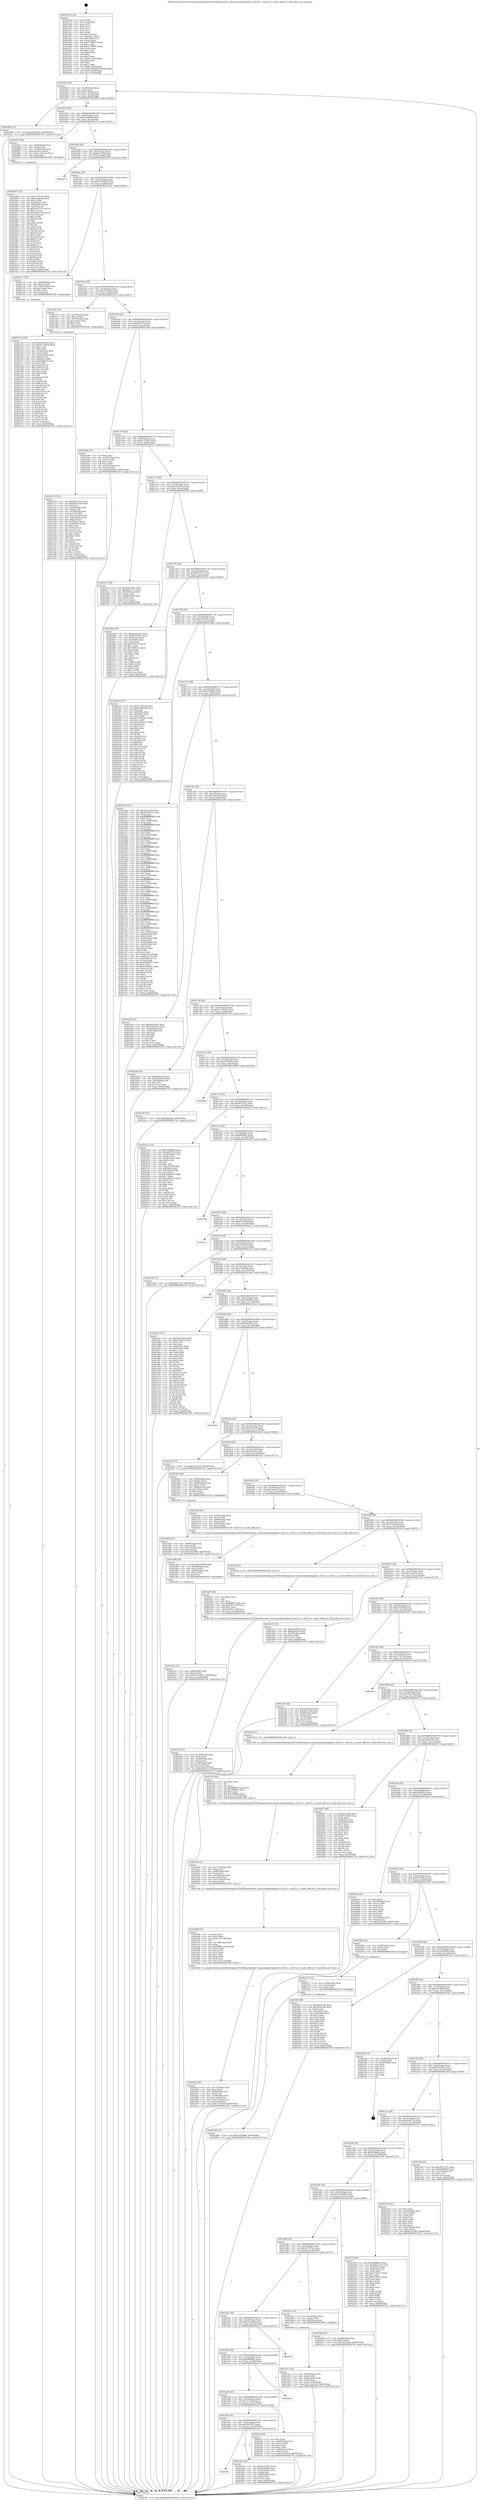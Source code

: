 digraph "0x4015e0" {
  label = "0x4015e0 (/mnt/c/Users/mathe/Desktop/tcc/POCII/binaries/extr_linuxsoundpcihdapatch_ca0132.c_ca0132_is_vnode_effective_Final-ollvm.out::main(0))"
  labelloc = "t"
  node[shape=record]

  Entry [label="",width=0.3,height=0.3,shape=circle,fillcolor=black,style=filled]
  "0x401654" [label="{
     0x401654 [32]\l
     | [instrs]\l
     &nbsp;&nbsp;0x401654 \<+6\>: mov -0xb0(%rbp),%eax\l
     &nbsp;&nbsp;0x40165a \<+2\>: mov %eax,%ecx\l
     &nbsp;&nbsp;0x40165c \<+6\>: sub $0x87120d3f,%ecx\l
     &nbsp;&nbsp;0x401662 \<+6\>: mov %eax,-0xc4(%rbp)\l
     &nbsp;&nbsp;0x401668 \<+6\>: mov %ecx,-0xc8(%rbp)\l
     &nbsp;&nbsp;0x40166e \<+6\>: je 000000000040209d \<main+0xabd\>\l
  }"]
  "0x40209d" [label="{
     0x40209d [15]\l
     | [instrs]\l
     &nbsp;&nbsp;0x40209d \<+10\>: movl $0x29b85d32,-0xb0(%rbp)\l
     &nbsp;&nbsp;0x4020a7 \<+5\>: jmp 000000000040270e \<main+0x112e\>\l
  }"]
  "0x401674" [label="{
     0x401674 [28]\l
     | [instrs]\l
     &nbsp;&nbsp;0x401674 \<+5\>: jmp 0000000000401679 \<main+0x99\>\l
     &nbsp;&nbsp;0x401679 \<+6\>: mov -0xc4(%rbp),%eax\l
     &nbsp;&nbsp;0x40167f \<+5\>: sub $0x8b2d66db,%eax\l
     &nbsp;&nbsp;0x401684 \<+6\>: mov %eax,-0xcc(%rbp)\l
     &nbsp;&nbsp;0x40168a \<+6\>: je 000000000040247c \<main+0xe9c\>\l
  }"]
  Exit [label="",width=0.3,height=0.3,shape=circle,fillcolor=black,style=filled,peripheries=2]
  "0x40247c" [label="{
     0x40247c [26]\l
     | [instrs]\l
     &nbsp;&nbsp;0x40247c \<+4\>: mov -0x80(%rbp),%rax\l
     &nbsp;&nbsp;0x402480 \<+3\>: mov (%rax),%rax\l
     &nbsp;&nbsp;0x402483 \<+4\>: mov -0x40(%rbp),%rcx\l
     &nbsp;&nbsp;0x402487 \<+3\>: movslq (%rcx),%rcx\l
     &nbsp;&nbsp;0x40248a \<+4\>: mov (%rax,%rcx,8),%rax\l
     &nbsp;&nbsp;0x40248e \<+3\>: mov %rax,%rdi\l
     &nbsp;&nbsp;0x402491 \<+5\>: call 0000000000401030 \<free@plt\>\l
     | [calls]\l
     &nbsp;&nbsp;0x401030 \{1\} (unknown)\l
  }"]
  "0x401690" [label="{
     0x401690 [28]\l
     | [instrs]\l
     &nbsp;&nbsp;0x401690 \<+5\>: jmp 0000000000401695 \<main+0xb5\>\l
     &nbsp;&nbsp;0x401695 \<+6\>: mov -0xc4(%rbp),%eax\l
     &nbsp;&nbsp;0x40169b \<+5\>: sub $0x8fa55329,%eax\l
     &nbsp;&nbsp;0x4016a0 \<+6\>: mov %eax,-0xd0(%rbp)\l
     &nbsp;&nbsp;0x4016a6 \<+6\>: je 0000000000402679 \<main+0x1099\>\l
  }"]
  "0x402586" [label="{
     0x402586 [15]\l
     | [instrs]\l
     &nbsp;&nbsp;0x402586 \<+10\>: movl $0x563498db,-0xb0(%rbp)\l
     &nbsp;&nbsp;0x402590 \<+5\>: jmp 000000000040270e \<main+0x112e\>\l
  }"]
  "0x402679" [label="{
     0x402679\l
  }", style=dashed]
  "0x4016ac" [label="{
     0x4016ac [28]\l
     | [instrs]\l
     &nbsp;&nbsp;0x4016ac \<+5\>: jmp 00000000004016b1 \<main+0xd1\>\l
     &nbsp;&nbsp;0x4016b1 \<+6\>: mov -0xc4(%rbp),%eax\l
     &nbsp;&nbsp;0x4016b7 \<+5\>: sub $0x9572d542,%eax\l
     &nbsp;&nbsp;0x4016bc \<+6\>: mov %eax,-0xd4(%rbp)\l
     &nbsp;&nbsp;0x4016c2 \<+6\>: je 0000000000402131 \<main+0xb51\>\l
  }"]
  "0x402577" [label="{
     0x402577 [15]\l
     | [instrs]\l
     &nbsp;&nbsp;0x402577 \<+4\>: mov -0x58(%rbp),%rax\l
     &nbsp;&nbsp;0x40257b \<+3\>: mov (%rax),%rax\l
     &nbsp;&nbsp;0x40257e \<+3\>: mov %rax,%rdi\l
     &nbsp;&nbsp;0x402581 \<+5\>: call 0000000000401030 \<free@plt\>\l
     | [calls]\l
     &nbsp;&nbsp;0x401030 \{1\} (unknown)\l
  }"]
  "0x402131" [label="{
     0x402131 [29]\l
     | [instrs]\l
     &nbsp;&nbsp;0x402131 \<+4\>: mov -0x60(%rbp),%rax\l
     &nbsp;&nbsp;0x402135 \<+6\>: movl $0x1,(%rax)\l
     &nbsp;&nbsp;0x40213b \<+4\>: mov -0x60(%rbp),%rax\l
     &nbsp;&nbsp;0x40213f \<+3\>: movslq (%rax),%rax\l
     &nbsp;&nbsp;0x402142 \<+4\>: shl $0x2,%rax\l
     &nbsp;&nbsp;0x402146 \<+3\>: mov %rax,%rdi\l
     &nbsp;&nbsp;0x402149 \<+5\>: call 0000000000401050 \<malloc@plt\>\l
     | [calls]\l
     &nbsp;&nbsp;0x401050 \{1\} (unknown)\l
  }"]
  "0x4016c8" [label="{
     0x4016c8 [28]\l
     | [instrs]\l
     &nbsp;&nbsp;0x4016c8 \<+5\>: jmp 00000000004016cd \<main+0xed\>\l
     &nbsp;&nbsp;0x4016cd \<+6\>: mov -0xc4(%rbp),%eax\l
     &nbsp;&nbsp;0x4016d3 \<+5\>: sub $0xa7f45814,%eax\l
     &nbsp;&nbsp;0x4016d8 \<+6\>: mov %eax,-0xd8(%rbp)\l
     &nbsp;&nbsp;0x4016de \<+6\>: je 0000000000401e53 \<main+0x873\>\l
  }"]
  "0x402496" [label="{
     0x402496 [153]\l
     | [instrs]\l
     &nbsp;&nbsp;0x402496 \<+5\>: mov $0x17187c46,%edx\l
     &nbsp;&nbsp;0x40249b \<+5\>: mov $0xe1582c84,%esi\l
     &nbsp;&nbsp;0x4024a0 \<+3\>: mov $0x1,%r8b\l
     &nbsp;&nbsp;0x4024a3 \<+8\>: mov 0x40505c,%r9d\l
     &nbsp;&nbsp;0x4024ab \<+8\>: mov 0x405060,%r10d\l
     &nbsp;&nbsp;0x4024b3 \<+3\>: mov %r9d,%r11d\l
     &nbsp;&nbsp;0x4024b6 \<+7\>: sub $0x418c7770,%r11d\l
     &nbsp;&nbsp;0x4024bd \<+4\>: sub $0x1,%r11d\l
     &nbsp;&nbsp;0x4024c1 \<+7\>: add $0x418c7770,%r11d\l
     &nbsp;&nbsp;0x4024c8 \<+4\>: imul %r11d,%r9d\l
     &nbsp;&nbsp;0x4024cc \<+4\>: and $0x1,%r9d\l
     &nbsp;&nbsp;0x4024d0 \<+4\>: cmp $0x0,%r9d\l
     &nbsp;&nbsp;0x4024d4 \<+3\>: sete %bl\l
     &nbsp;&nbsp;0x4024d7 \<+4\>: cmp $0xa,%r10d\l
     &nbsp;&nbsp;0x4024db \<+4\>: setl %r14b\l
     &nbsp;&nbsp;0x4024df \<+3\>: mov %bl,%r15b\l
     &nbsp;&nbsp;0x4024e2 \<+4\>: xor $0xff,%r15b\l
     &nbsp;&nbsp;0x4024e6 \<+3\>: mov %r14b,%r12b\l
     &nbsp;&nbsp;0x4024e9 \<+4\>: xor $0xff,%r12b\l
     &nbsp;&nbsp;0x4024ed \<+4\>: xor $0x1,%r8b\l
     &nbsp;&nbsp;0x4024f1 \<+3\>: mov %r15b,%r13b\l
     &nbsp;&nbsp;0x4024f4 \<+4\>: and $0xff,%r13b\l
     &nbsp;&nbsp;0x4024f8 \<+3\>: and %r8b,%bl\l
     &nbsp;&nbsp;0x4024fb \<+3\>: mov %r12b,%al\l
     &nbsp;&nbsp;0x4024fe \<+2\>: and $0xff,%al\l
     &nbsp;&nbsp;0x402500 \<+3\>: and %r8b,%r14b\l
     &nbsp;&nbsp;0x402503 \<+3\>: or %bl,%r13b\l
     &nbsp;&nbsp;0x402506 \<+3\>: or %r14b,%al\l
     &nbsp;&nbsp;0x402509 \<+3\>: xor %al,%r13b\l
     &nbsp;&nbsp;0x40250c \<+3\>: or %r12b,%r15b\l
     &nbsp;&nbsp;0x40250f \<+4\>: xor $0xff,%r15b\l
     &nbsp;&nbsp;0x402513 \<+4\>: or $0x1,%r8b\l
     &nbsp;&nbsp;0x402517 \<+3\>: and %r8b,%r15b\l
     &nbsp;&nbsp;0x40251a \<+3\>: or %r15b,%r13b\l
     &nbsp;&nbsp;0x40251d \<+4\>: test $0x1,%r13b\l
     &nbsp;&nbsp;0x402521 \<+3\>: cmovne %esi,%edx\l
     &nbsp;&nbsp;0x402524 \<+6\>: mov %edx,-0xb0(%rbp)\l
     &nbsp;&nbsp;0x40252a \<+5\>: jmp 000000000040270e \<main+0x112e\>\l
  }"]
  "0x401e53" [label="{
     0x401e53 [29]\l
     | [instrs]\l
     &nbsp;&nbsp;0x401e53 \<+4\>: mov -0x70(%rbp),%rax\l
     &nbsp;&nbsp;0x401e57 \<+6\>: movl $0x1,(%rax)\l
     &nbsp;&nbsp;0x401e5d \<+4\>: mov -0x70(%rbp),%rax\l
     &nbsp;&nbsp;0x401e61 \<+3\>: movslq (%rax),%rax\l
     &nbsp;&nbsp;0x401e64 \<+4\>: shl $0x3,%rax\l
     &nbsp;&nbsp;0x401e68 \<+3\>: mov %rax,%rdi\l
     &nbsp;&nbsp;0x401e6b \<+5\>: call 0000000000401050 \<malloc@plt\>\l
     | [calls]\l
     &nbsp;&nbsp;0x401050 \{1\} (unknown)\l
  }"]
  "0x4016e4" [label="{
     0x4016e4 [28]\l
     | [instrs]\l
     &nbsp;&nbsp;0x4016e4 \<+5\>: jmp 00000000004016e9 \<main+0x109\>\l
     &nbsp;&nbsp;0x4016e9 \<+6\>: mov -0xc4(%rbp),%eax\l
     &nbsp;&nbsp;0x4016ef \<+5\>: sub $0xa8a45574,%eax\l
     &nbsp;&nbsp;0x4016f4 \<+6\>: mov %eax,-0xdc(%rbp)\l
     &nbsp;&nbsp;0x4016fa \<+6\>: je 0000000000402348 \<main+0xd68\>\l
  }"]
  "0x4023a3" [label="{
     0x4023a3 [31]\l
     | [instrs]\l
     &nbsp;&nbsp;0x4023a3 \<+4\>: mov -0x40(%rbp),%rdx\l
     &nbsp;&nbsp;0x4023a7 \<+6\>: movl $0x0,(%rdx)\l
     &nbsp;&nbsp;0x4023ad \<+10\>: movl $0xb2c574b5,-0xb0(%rbp)\l
     &nbsp;&nbsp;0x4023b7 \<+6\>: mov %eax,-0x184(%rbp)\l
     &nbsp;&nbsp;0x4023bd \<+5\>: jmp 000000000040270e \<main+0x112e\>\l
  }"]
  "0x402348" [label="{
     0x402348 [34]\l
     | [instrs]\l
     &nbsp;&nbsp;0x402348 \<+2\>: xor %eax,%eax\l
     &nbsp;&nbsp;0x40234a \<+4\>: mov -0x50(%rbp),%rcx\l
     &nbsp;&nbsp;0x40234e \<+2\>: mov (%rcx),%edx\l
     &nbsp;&nbsp;0x402350 \<+3\>: sub $0x1,%eax\l
     &nbsp;&nbsp;0x402353 \<+2\>: sub %eax,%edx\l
     &nbsp;&nbsp;0x402355 \<+4\>: mov -0x50(%rbp),%rcx\l
     &nbsp;&nbsp;0x402359 \<+2\>: mov %edx,(%rcx)\l
     &nbsp;&nbsp;0x40235b \<+10\>: movl $0x4dfabdbc,-0xb0(%rbp)\l
     &nbsp;&nbsp;0x402365 \<+5\>: jmp 000000000040270e \<main+0x112e\>\l
  }"]
  "0x401700" [label="{
     0x401700 [28]\l
     | [instrs]\l
     &nbsp;&nbsp;0x401700 \<+5\>: jmp 0000000000401705 \<main+0x125\>\l
     &nbsp;&nbsp;0x401705 \<+6\>: mov -0xc4(%rbp),%eax\l
     &nbsp;&nbsp;0x40170b \<+5\>: sub $0xb2c574b5,%eax\l
     &nbsp;&nbsp;0x401710 \<+6\>: mov %eax,-0xe0(%rbp)\l
     &nbsp;&nbsp;0x401716 \<+6\>: je 00000000004023c2 \<main+0xde2\>\l
  }"]
  "0x402386" [label="{
     0x402386 [29]\l
     | [instrs]\l
     &nbsp;&nbsp;0x402386 \<+10\>: movabs $0x4030b6,%rdi\l
     &nbsp;&nbsp;0x402390 \<+4\>: mov -0x48(%rbp),%rdx\l
     &nbsp;&nbsp;0x402394 \<+2\>: mov %eax,(%rdx)\l
     &nbsp;&nbsp;0x402396 \<+4\>: mov -0x48(%rbp),%rdx\l
     &nbsp;&nbsp;0x40239a \<+2\>: mov (%rdx),%esi\l
     &nbsp;&nbsp;0x40239c \<+2\>: mov $0x0,%al\l
     &nbsp;&nbsp;0x40239e \<+5\>: call 0000000000401040 \<printf@plt\>\l
     | [calls]\l
     &nbsp;&nbsp;0x401040 \{1\} (unknown)\l
  }"]
  "0x4023c2" [label="{
     0x4023c2 [39]\l
     | [instrs]\l
     &nbsp;&nbsp;0x4023c2 \<+5\>: mov $0x302756b3,%eax\l
     &nbsp;&nbsp;0x4023c7 \<+5\>: mov $0xb896177e,%ecx\l
     &nbsp;&nbsp;0x4023cc \<+4\>: mov -0x40(%rbp),%rdx\l
     &nbsp;&nbsp;0x4023d0 \<+2\>: mov (%rdx),%esi\l
     &nbsp;&nbsp;0x4023d2 \<+7\>: mov -0x88(%rbp),%rdx\l
     &nbsp;&nbsp;0x4023d9 \<+2\>: cmp (%rdx),%esi\l
     &nbsp;&nbsp;0x4023db \<+3\>: cmovl %ecx,%eax\l
     &nbsp;&nbsp;0x4023de \<+6\>: mov %eax,-0xb0(%rbp)\l
     &nbsp;&nbsp;0x4023e4 \<+5\>: jmp 000000000040270e \<main+0x112e\>\l
  }"]
  "0x40171c" [label="{
     0x40171c [28]\l
     | [instrs]\l
     &nbsp;&nbsp;0x40171c \<+5\>: jmp 0000000000401721 \<main+0x141\>\l
     &nbsp;&nbsp;0x401721 \<+6\>: mov -0xc4(%rbp),%eax\l
     &nbsp;&nbsp;0x401727 \<+5\>: sub $0xb7e2070c,%eax\l
     &nbsp;&nbsp;0x40172c \<+6\>: mov %eax,-0xe4(%rbp)\l
     &nbsp;&nbsp;0x401732 \<+6\>: je 00000000004020d6 \<main+0xaf6\>\l
  }"]
  "0x40231f" [label="{
     0x40231f [41]\l
     | [instrs]\l
     &nbsp;&nbsp;0x40231f \<+6\>: mov -0x180(%rbp),%ecx\l
     &nbsp;&nbsp;0x402325 \<+3\>: imul %eax,%ecx\l
     &nbsp;&nbsp;0x402328 \<+4\>: mov -0x58(%rbp),%rsi\l
     &nbsp;&nbsp;0x40232c \<+3\>: mov (%rsi),%rsi\l
     &nbsp;&nbsp;0x40232f \<+4\>: mov -0x50(%rbp),%rdi\l
     &nbsp;&nbsp;0x402333 \<+3\>: movslq (%rdi),%rdi\l
     &nbsp;&nbsp;0x402336 \<+3\>: mov %ecx,(%rsi,%rdi,4)\l
     &nbsp;&nbsp;0x402339 \<+10\>: movl $0xa8a45574,-0xb0(%rbp)\l
     &nbsp;&nbsp;0x402343 \<+5\>: jmp 000000000040270e \<main+0x112e\>\l
  }"]
  "0x4020d6" [label="{
     0x4020d6 [91]\l
     | [instrs]\l
     &nbsp;&nbsp;0x4020d6 \<+5\>: mov $0xd3c0a345,%eax\l
     &nbsp;&nbsp;0x4020db \<+5\>: mov $0x9572d542,%ecx\l
     &nbsp;&nbsp;0x4020e0 \<+7\>: mov 0x40505c,%edx\l
     &nbsp;&nbsp;0x4020e7 \<+7\>: mov 0x405060,%esi\l
     &nbsp;&nbsp;0x4020ee \<+2\>: mov %edx,%edi\l
     &nbsp;&nbsp;0x4020f0 \<+6\>: add $0x74f5b72a,%edi\l
     &nbsp;&nbsp;0x4020f6 \<+3\>: sub $0x1,%edi\l
     &nbsp;&nbsp;0x4020f9 \<+6\>: sub $0x74f5b72a,%edi\l
     &nbsp;&nbsp;0x4020ff \<+3\>: imul %edi,%edx\l
     &nbsp;&nbsp;0x402102 \<+3\>: and $0x1,%edx\l
     &nbsp;&nbsp;0x402105 \<+3\>: cmp $0x0,%edx\l
     &nbsp;&nbsp;0x402108 \<+4\>: sete %r8b\l
     &nbsp;&nbsp;0x40210c \<+3\>: cmp $0xa,%esi\l
     &nbsp;&nbsp;0x40210f \<+4\>: setl %r9b\l
     &nbsp;&nbsp;0x402113 \<+3\>: mov %r8b,%r10b\l
     &nbsp;&nbsp;0x402116 \<+3\>: and %r9b,%r10b\l
     &nbsp;&nbsp;0x402119 \<+3\>: xor %r9b,%r8b\l
     &nbsp;&nbsp;0x40211c \<+3\>: or %r8b,%r10b\l
     &nbsp;&nbsp;0x40211f \<+4\>: test $0x1,%r10b\l
     &nbsp;&nbsp;0x402123 \<+3\>: cmovne %ecx,%eax\l
     &nbsp;&nbsp;0x402126 \<+6\>: mov %eax,-0xb0(%rbp)\l
     &nbsp;&nbsp;0x40212c \<+5\>: jmp 000000000040270e \<main+0x112e\>\l
  }"]
  "0x401738" [label="{
     0x401738 [28]\l
     | [instrs]\l
     &nbsp;&nbsp;0x401738 \<+5\>: jmp 000000000040173d \<main+0x15d\>\l
     &nbsp;&nbsp;0x40173d \<+6\>: mov -0xc4(%rbp),%eax\l
     &nbsp;&nbsp;0x401743 \<+5\>: sub $0xb896177e,%eax\l
     &nbsp;&nbsp;0x401748 \<+6\>: mov %eax,-0xe8(%rbp)\l
     &nbsp;&nbsp;0x40174e \<+6\>: je 00000000004023e9 \<main+0xe09\>\l
  }"]
  "0x4022f7" [label="{
     0x4022f7 [40]\l
     | [instrs]\l
     &nbsp;&nbsp;0x4022f7 \<+5\>: mov $0x2,%ecx\l
     &nbsp;&nbsp;0x4022fc \<+1\>: cltd\l
     &nbsp;&nbsp;0x4022fd \<+2\>: idiv %ecx\l
     &nbsp;&nbsp;0x4022ff \<+6\>: imul $0xfffffffe,%edx,%ecx\l
     &nbsp;&nbsp;0x402305 \<+6\>: sub $0x590137f8,%ecx\l
     &nbsp;&nbsp;0x40230b \<+3\>: add $0x1,%ecx\l
     &nbsp;&nbsp;0x40230e \<+6\>: add $0x590137f8,%ecx\l
     &nbsp;&nbsp;0x402314 \<+6\>: mov %ecx,-0x180(%rbp)\l
     &nbsp;&nbsp;0x40231a \<+5\>: call 0000000000401160 \<next_i\>\l
     | [calls]\l
     &nbsp;&nbsp;0x401160 \{1\} (/mnt/c/Users/mathe/Desktop/tcc/POCII/binaries/extr_linuxsoundpcihdapatch_ca0132.c_ca0132_is_vnode_effective_Final-ollvm.out::next_i)\l
  }"]
  "0x4023e9" [label="{
     0x4023e9 [147]\l
     | [instrs]\l
     &nbsp;&nbsp;0x4023e9 \<+5\>: mov $0x17187c46,%eax\l
     &nbsp;&nbsp;0x4023ee \<+5\>: mov $0x8b2d66db,%ecx\l
     &nbsp;&nbsp;0x4023f3 \<+2\>: mov $0x1,%dl\l
     &nbsp;&nbsp;0x4023f5 \<+7\>: mov 0x40505c,%esi\l
     &nbsp;&nbsp;0x4023fc \<+7\>: mov 0x405060,%edi\l
     &nbsp;&nbsp;0x402403 \<+3\>: mov %esi,%r8d\l
     &nbsp;&nbsp;0x402406 \<+7\>: add $0x750422d7,%r8d\l
     &nbsp;&nbsp;0x40240d \<+4\>: sub $0x1,%r8d\l
     &nbsp;&nbsp;0x402411 \<+7\>: sub $0x750422d7,%r8d\l
     &nbsp;&nbsp;0x402418 \<+4\>: imul %r8d,%esi\l
     &nbsp;&nbsp;0x40241c \<+3\>: and $0x1,%esi\l
     &nbsp;&nbsp;0x40241f \<+3\>: cmp $0x0,%esi\l
     &nbsp;&nbsp;0x402422 \<+4\>: sete %r9b\l
     &nbsp;&nbsp;0x402426 \<+3\>: cmp $0xa,%edi\l
     &nbsp;&nbsp;0x402429 \<+4\>: setl %r10b\l
     &nbsp;&nbsp;0x40242d \<+3\>: mov %r9b,%r11b\l
     &nbsp;&nbsp;0x402430 \<+4\>: xor $0xff,%r11b\l
     &nbsp;&nbsp;0x402434 \<+3\>: mov %r10b,%bl\l
     &nbsp;&nbsp;0x402437 \<+3\>: xor $0xff,%bl\l
     &nbsp;&nbsp;0x40243a \<+3\>: xor $0x0,%dl\l
     &nbsp;&nbsp;0x40243d \<+3\>: mov %r11b,%r14b\l
     &nbsp;&nbsp;0x402440 \<+4\>: and $0x0,%r14b\l
     &nbsp;&nbsp;0x402444 \<+3\>: and %dl,%r9b\l
     &nbsp;&nbsp;0x402447 \<+3\>: mov %bl,%r15b\l
     &nbsp;&nbsp;0x40244a \<+4\>: and $0x0,%r15b\l
     &nbsp;&nbsp;0x40244e \<+3\>: and %dl,%r10b\l
     &nbsp;&nbsp;0x402451 \<+3\>: or %r9b,%r14b\l
     &nbsp;&nbsp;0x402454 \<+3\>: or %r10b,%r15b\l
     &nbsp;&nbsp;0x402457 \<+3\>: xor %r15b,%r14b\l
     &nbsp;&nbsp;0x40245a \<+3\>: or %bl,%r11b\l
     &nbsp;&nbsp;0x40245d \<+4\>: xor $0xff,%r11b\l
     &nbsp;&nbsp;0x402461 \<+3\>: or $0x0,%dl\l
     &nbsp;&nbsp;0x402464 \<+3\>: and %dl,%r11b\l
     &nbsp;&nbsp;0x402467 \<+3\>: or %r11b,%r14b\l
     &nbsp;&nbsp;0x40246a \<+4\>: test $0x1,%r14b\l
     &nbsp;&nbsp;0x40246e \<+3\>: cmovne %ecx,%eax\l
     &nbsp;&nbsp;0x402471 \<+6\>: mov %eax,-0xb0(%rbp)\l
     &nbsp;&nbsp;0x402477 \<+5\>: jmp 000000000040270e \<main+0x112e\>\l
  }"]
  "0x401754" [label="{
     0x401754 [28]\l
     | [instrs]\l
     &nbsp;&nbsp;0x401754 \<+5\>: jmp 0000000000401759 \<main+0x179\>\l
     &nbsp;&nbsp;0x401759 \<+6\>: mov -0xc4(%rbp),%eax\l
     &nbsp;&nbsp;0x40175f \<+5\>: sub $0xc04b342a,%eax\l
     &nbsp;&nbsp;0x401764 \<+6\>: mov %eax,-0xec(%rbp)\l
     &nbsp;&nbsp;0x40176a \<+6\>: je 0000000000401b4b \<main+0x56b\>\l
  }"]
  "0x40214e" [label="{
     0x40214e [162]\l
     | [instrs]\l
     &nbsp;&nbsp;0x40214e \<+5\>: mov $0xd3c0a345,%ecx\l
     &nbsp;&nbsp;0x402153 \<+5\>: mov $0xd1738e26,%edx\l
     &nbsp;&nbsp;0x402158 \<+3\>: mov $0x1,%sil\l
     &nbsp;&nbsp;0x40215b \<+3\>: xor %r8d,%r8d\l
     &nbsp;&nbsp;0x40215e \<+4\>: mov -0x58(%rbp),%rdi\l
     &nbsp;&nbsp;0x402162 \<+3\>: mov %rax,(%rdi)\l
     &nbsp;&nbsp;0x402165 \<+4\>: mov -0x50(%rbp),%rax\l
     &nbsp;&nbsp;0x402169 \<+6\>: movl $0x0,(%rax)\l
     &nbsp;&nbsp;0x40216f \<+8\>: mov 0x40505c,%r9d\l
     &nbsp;&nbsp;0x402177 \<+8\>: mov 0x405060,%r10d\l
     &nbsp;&nbsp;0x40217f \<+4\>: sub $0x1,%r8d\l
     &nbsp;&nbsp;0x402183 \<+3\>: mov %r9d,%r11d\l
     &nbsp;&nbsp;0x402186 \<+3\>: add %r8d,%r11d\l
     &nbsp;&nbsp;0x402189 \<+4\>: imul %r11d,%r9d\l
     &nbsp;&nbsp;0x40218d \<+4\>: and $0x1,%r9d\l
     &nbsp;&nbsp;0x402191 \<+4\>: cmp $0x0,%r9d\l
     &nbsp;&nbsp;0x402195 \<+3\>: sete %bl\l
     &nbsp;&nbsp;0x402198 \<+4\>: cmp $0xa,%r10d\l
     &nbsp;&nbsp;0x40219c \<+4\>: setl %r14b\l
     &nbsp;&nbsp;0x4021a0 \<+3\>: mov %bl,%r15b\l
     &nbsp;&nbsp;0x4021a3 \<+4\>: xor $0xff,%r15b\l
     &nbsp;&nbsp;0x4021a7 \<+3\>: mov %r14b,%r12b\l
     &nbsp;&nbsp;0x4021aa \<+4\>: xor $0xff,%r12b\l
     &nbsp;&nbsp;0x4021ae \<+4\>: xor $0x0,%sil\l
     &nbsp;&nbsp;0x4021b2 \<+3\>: mov %r15b,%r13b\l
     &nbsp;&nbsp;0x4021b5 \<+4\>: and $0x0,%r13b\l
     &nbsp;&nbsp;0x4021b9 \<+3\>: and %sil,%bl\l
     &nbsp;&nbsp;0x4021bc \<+3\>: mov %r12b,%al\l
     &nbsp;&nbsp;0x4021bf \<+2\>: and $0x0,%al\l
     &nbsp;&nbsp;0x4021c1 \<+3\>: and %sil,%r14b\l
     &nbsp;&nbsp;0x4021c4 \<+3\>: or %bl,%r13b\l
     &nbsp;&nbsp;0x4021c7 \<+3\>: or %r14b,%al\l
     &nbsp;&nbsp;0x4021ca \<+3\>: xor %al,%r13b\l
     &nbsp;&nbsp;0x4021cd \<+3\>: or %r12b,%r15b\l
     &nbsp;&nbsp;0x4021d0 \<+4\>: xor $0xff,%r15b\l
     &nbsp;&nbsp;0x4021d4 \<+4\>: or $0x0,%sil\l
     &nbsp;&nbsp;0x4021d8 \<+3\>: and %sil,%r15b\l
     &nbsp;&nbsp;0x4021db \<+3\>: or %r15b,%r13b\l
     &nbsp;&nbsp;0x4021de \<+4\>: test $0x1,%r13b\l
     &nbsp;&nbsp;0x4021e2 \<+3\>: cmovne %edx,%ecx\l
     &nbsp;&nbsp;0x4021e5 \<+6\>: mov %ecx,-0xb0(%rbp)\l
     &nbsp;&nbsp;0x4021eb \<+5\>: jmp 000000000040270e \<main+0x112e\>\l
  }"]
  "0x401b4b" [label="{
     0x401b4b [372]\l
     | [instrs]\l
     &nbsp;&nbsp;0x401b4b \<+5\>: mov $0xde014e3f,%eax\l
     &nbsp;&nbsp;0x401b50 \<+5\>: mov $0x402925be,%ecx\l
     &nbsp;&nbsp;0x401b55 \<+3\>: mov %rsp,%rdx\l
     &nbsp;&nbsp;0x401b58 \<+4\>: add $0xfffffffffffffff0,%rdx\l
     &nbsp;&nbsp;0x401b5c \<+3\>: mov %rdx,%rsp\l
     &nbsp;&nbsp;0x401b5f \<+7\>: mov %rdx,-0xa8(%rbp)\l
     &nbsp;&nbsp;0x401b66 \<+3\>: mov %rsp,%rdx\l
     &nbsp;&nbsp;0x401b69 \<+4\>: add $0xfffffffffffffff0,%rdx\l
     &nbsp;&nbsp;0x401b6d \<+3\>: mov %rdx,%rsp\l
     &nbsp;&nbsp;0x401b70 \<+3\>: mov %rsp,%rsi\l
     &nbsp;&nbsp;0x401b73 \<+4\>: add $0xfffffffffffffff0,%rsi\l
     &nbsp;&nbsp;0x401b77 \<+3\>: mov %rsi,%rsp\l
     &nbsp;&nbsp;0x401b7a \<+7\>: mov %rsi,-0xa0(%rbp)\l
     &nbsp;&nbsp;0x401b81 \<+3\>: mov %rsp,%rsi\l
     &nbsp;&nbsp;0x401b84 \<+4\>: add $0xfffffffffffffff0,%rsi\l
     &nbsp;&nbsp;0x401b88 \<+3\>: mov %rsi,%rsp\l
     &nbsp;&nbsp;0x401b8b \<+7\>: mov %rsi,-0x98(%rbp)\l
     &nbsp;&nbsp;0x401b92 \<+3\>: mov %rsp,%rsi\l
     &nbsp;&nbsp;0x401b95 \<+4\>: add $0xfffffffffffffff0,%rsi\l
     &nbsp;&nbsp;0x401b99 \<+3\>: mov %rsi,%rsp\l
     &nbsp;&nbsp;0x401b9c \<+7\>: mov %rsi,-0x90(%rbp)\l
     &nbsp;&nbsp;0x401ba3 \<+3\>: mov %rsp,%rsi\l
     &nbsp;&nbsp;0x401ba6 \<+4\>: add $0xfffffffffffffff0,%rsi\l
     &nbsp;&nbsp;0x401baa \<+3\>: mov %rsi,%rsp\l
     &nbsp;&nbsp;0x401bad \<+7\>: mov %rsi,-0x88(%rbp)\l
     &nbsp;&nbsp;0x401bb4 \<+3\>: mov %rsp,%rsi\l
     &nbsp;&nbsp;0x401bb7 \<+4\>: add $0xfffffffffffffff0,%rsi\l
     &nbsp;&nbsp;0x401bbb \<+3\>: mov %rsi,%rsp\l
     &nbsp;&nbsp;0x401bbe \<+4\>: mov %rsi,-0x80(%rbp)\l
     &nbsp;&nbsp;0x401bc2 \<+3\>: mov %rsp,%rsi\l
     &nbsp;&nbsp;0x401bc5 \<+4\>: add $0xfffffffffffffff0,%rsi\l
     &nbsp;&nbsp;0x401bc9 \<+3\>: mov %rsi,%rsp\l
     &nbsp;&nbsp;0x401bcc \<+4\>: mov %rsi,-0x78(%rbp)\l
     &nbsp;&nbsp;0x401bd0 \<+3\>: mov %rsp,%rsi\l
     &nbsp;&nbsp;0x401bd3 \<+4\>: add $0xfffffffffffffff0,%rsi\l
     &nbsp;&nbsp;0x401bd7 \<+3\>: mov %rsi,%rsp\l
     &nbsp;&nbsp;0x401bda \<+4\>: mov %rsi,-0x70(%rbp)\l
     &nbsp;&nbsp;0x401bde \<+3\>: mov %rsp,%rsi\l
     &nbsp;&nbsp;0x401be1 \<+4\>: add $0xfffffffffffffff0,%rsi\l
     &nbsp;&nbsp;0x401be5 \<+3\>: mov %rsi,%rsp\l
     &nbsp;&nbsp;0x401be8 \<+4\>: mov %rsi,-0x68(%rbp)\l
     &nbsp;&nbsp;0x401bec \<+3\>: mov %rsp,%rsi\l
     &nbsp;&nbsp;0x401bef \<+4\>: add $0xfffffffffffffff0,%rsi\l
     &nbsp;&nbsp;0x401bf3 \<+3\>: mov %rsi,%rsp\l
     &nbsp;&nbsp;0x401bf6 \<+4\>: mov %rsi,-0x60(%rbp)\l
     &nbsp;&nbsp;0x401bfa \<+3\>: mov %rsp,%rsi\l
     &nbsp;&nbsp;0x401bfd \<+4\>: add $0xfffffffffffffff0,%rsi\l
     &nbsp;&nbsp;0x401c01 \<+3\>: mov %rsi,%rsp\l
     &nbsp;&nbsp;0x401c04 \<+4\>: mov %rsi,-0x58(%rbp)\l
     &nbsp;&nbsp;0x401c08 \<+3\>: mov %rsp,%rsi\l
     &nbsp;&nbsp;0x401c0b \<+4\>: add $0xfffffffffffffff0,%rsi\l
     &nbsp;&nbsp;0x401c0f \<+3\>: mov %rsi,%rsp\l
     &nbsp;&nbsp;0x401c12 \<+4\>: mov %rsi,-0x50(%rbp)\l
     &nbsp;&nbsp;0x401c16 \<+3\>: mov %rsp,%rsi\l
     &nbsp;&nbsp;0x401c19 \<+4\>: add $0xfffffffffffffff0,%rsi\l
     &nbsp;&nbsp;0x401c1d \<+3\>: mov %rsi,%rsp\l
     &nbsp;&nbsp;0x401c20 \<+4\>: mov %rsi,-0x48(%rbp)\l
     &nbsp;&nbsp;0x401c24 \<+3\>: mov %rsp,%rsi\l
     &nbsp;&nbsp;0x401c27 \<+4\>: add $0xfffffffffffffff0,%rsi\l
     &nbsp;&nbsp;0x401c2b \<+3\>: mov %rsi,%rsp\l
     &nbsp;&nbsp;0x401c2e \<+4\>: mov %rsi,-0x40(%rbp)\l
     &nbsp;&nbsp;0x401c32 \<+7\>: mov -0xa8(%rbp),%rsi\l
     &nbsp;&nbsp;0x401c39 \<+6\>: movl $0x0,(%rsi)\l
     &nbsp;&nbsp;0x401c3f \<+6\>: mov -0xb4(%rbp),%edi\l
     &nbsp;&nbsp;0x401c45 \<+2\>: mov %edi,(%rdx)\l
     &nbsp;&nbsp;0x401c47 \<+7\>: mov -0xa0(%rbp),%rsi\l
     &nbsp;&nbsp;0x401c4e \<+7\>: mov -0xc0(%rbp),%r8\l
     &nbsp;&nbsp;0x401c55 \<+3\>: mov %r8,(%rsi)\l
     &nbsp;&nbsp;0x401c58 \<+3\>: cmpl $0x2,(%rdx)\l
     &nbsp;&nbsp;0x401c5b \<+4\>: setne %r9b\l
     &nbsp;&nbsp;0x401c5f \<+4\>: and $0x1,%r9b\l
     &nbsp;&nbsp;0x401c63 \<+4\>: mov %r9b,-0x31(%rbp)\l
     &nbsp;&nbsp;0x401c67 \<+8\>: mov 0x40505c,%r10d\l
     &nbsp;&nbsp;0x401c6f \<+8\>: mov 0x405060,%r11d\l
     &nbsp;&nbsp;0x401c77 \<+3\>: mov %r10d,%ebx\l
     &nbsp;&nbsp;0x401c7a \<+6\>: add $0x9338e681,%ebx\l
     &nbsp;&nbsp;0x401c80 \<+3\>: sub $0x1,%ebx\l
     &nbsp;&nbsp;0x401c83 \<+6\>: sub $0x9338e681,%ebx\l
     &nbsp;&nbsp;0x401c89 \<+4\>: imul %ebx,%r10d\l
     &nbsp;&nbsp;0x401c8d \<+4\>: and $0x1,%r10d\l
     &nbsp;&nbsp;0x401c91 \<+4\>: cmp $0x0,%r10d\l
     &nbsp;&nbsp;0x401c95 \<+4\>: sete %r9b\l
     &nbsp;&nbsp;0x401c99 \<+4\>: cmp $0xa,%r11d\l
     &nbsp;&nbsp;0x401c9d \<+4\>: setl %r14b\l
     &nbsp;&nbsp;0x401ca1 \<+3\>: mov %r9b,%r15b\l
     &nbsp;&nbsp;0x401ca4 \<+3\>: and %r14b,%r15b\l
     &nbsp;&nbsp;0x401ca7 \<+3\>: xor %r14b,%r9b\l
     &nbsp;&nbsp;0x401caa \<+3\>: or %r9b,%r15b\l
     &nbsp;&nbsp;0x401cad \<+4\>: test $0x1,%r15b\l
     &nbsp;&nbsp;0x401cb1 \<+3\>: cmovne %ecx,%eax\l
     &nbsp;&nbsp;0x401cb4 \<+6\>: mov %eax,-0xb0(%rbp)\l
     &nbsp;&nbsp;0x401cba \<+5\>: jmp 000000000040270e \<main+0x112e\>\l
  }"]
  "0x401770" [label="{
     0x401770 [28]\l
     | [instrs]\l
     &nbsp;&nbsp;0x401770 \<+5\>: jmp 0000000000401775 \<main+0x195\>\l
     &nbsp;&nbsp;0x401775 \<+6\>: mov -0xc4(%rbp),%eax\l
     &nbsp;&nbsp;0x40177b \<+5\>: sub $0xc45962f6,%eax\l
     &nbsp;&nbsp;0x401780 \<+6\>: mov %eax,-0xf0(%rbp)\l
     &nbsp;&nbsp;0x401786 \<+6\>: je 0000000000401b16 \<main+0x536\>\l
  }"]
  "0x401fa2" [label="{
     0x401fa2 [45]\l
     | [instrs]\l
     &nbsp;&nbsp;0x401fa2 \<+6\>: mov -0x17c(%rbp),%ecx\l
     &nbsp;&nbsp;0x401fa8 \<+3\>: imul %eax,%ecx\l
     &nbsp;&nbsp;0x401fab \<+4\>: mov -0x80(%rbp),%rsi\l
     &nbsp;&nbsp;0x401faf \<+3\>: mov (%rsi),%rsi\l
     &nbsp;&nbsp;0x401fb2 \<+4\>: mov -0x78(%rbp),%rdi\l
     &nbsp;&nbsp;0x401fb6 \<+3\>: movslq (%rdi),%rdi\l
     &nbsp;&nbsp;0x401fb9 \<+4\>: mov (%rsi,%rdi,8),%rsi\l
     &nbsp;&nbsp;0x401fbd \<+3\>: mov %ecx,0x4(%rsi)\l
     &nbsp;&nbsp;0x401fc0 \<+10\>: movl $0x715a79ef,-0xb0(%rbp)\l
     &nbsp;&nbsp;0x401fca \<+5\>: jmp 000000000040270e \<main+0x112e\>\l
  }"]
  "0x401b16" [label="{
     0x401b16 [53]\l
     | [instrs]\l
     &nbsp;&nbsp;0x401b16 \<+5\>: mov $0xde014e3f,%eax\l
     &nbsp;&nbsp;0x401b1b \<+5\>: mov $0xc04b342a,%ecx\l
     &nbsp;&nbsp;0x401b20 \<+6\>: mov -0xaa(%rbp),%dl\l
     &nbsp;&nbsp;0x401b26 \<+7\>: mov -0xa9(%rbp),%sil\l
     &nbsp;&nbsp;0x401b2d \<+3\>: mov %dl,%dil\l
     &nbsp;&nbsp;0x401b30 \<+3\>: and %sil,%dil\l
     &nbsp;&nbsp;0x401b33 \<+3\>: xor %sil,%dl\l
     &nbsp;&nbsp;0x401b36 \<+3\>: or %dl,%dil\l
     &nbsp;&nbsp;0x401b39 \<+4\>: test $0x1,%dil\l
     &nbsp;&nbsp;0x401b3d \<+3\>: cmovne %ecx,%eax\l
     &nbsp;&nbsp;0x401b40 \<+6\>: mov %eax,-0xb0(%rbp)\l
     &nbsp;&nbsp;0x401b46 \<+5\>: jmp 000000000040270e \<main+0x112e\>\l
  }"]
  "0x40178c" [label="{
     0x40178c [28]\l
     | [instrs]\l
     &nbsp;&nbsp;0x40178c \<+5\>: jmp 0000000000401791 \<main+0x1b1\>\l
     &nbsp;&nbsp;0x401791 \<+6\>: mov -0xc4(%rbp),%eax\l
     &nbsp;&nbsp;0x401797 \<+5\>: sub $0xca9b254d,%eax\l
     &nbsp;&nbsp;0x40179c \<+6\>: mov %eax,-0xf4(%rbp)\l
     &nbsp;&nbsp;0x4017a2 \<+6\>: je 00000000004022d4 \<main+0xcf4\>\l
  }"]
  "0x40270e" [label="{
     0x40270e [5]\l
     | [instrs]\l
     &nbsp;&nbsp;0x40270e \<+5\>: jmp 0000000000401654 \<main+0x74\>\l
  }"]
  "0x4015e0" [label="{
     0x4015e0 [116]\l
     | [instrs]\l
     &nbsp;&nbsp;0x4015e0 \<+1\>: push %rbp\l
     &nbsp;&nbsp;0x4015e1 \<+3\>: mov %rsp,%rbp\l
     &nbsp;&nbsp;0x4015e4 \<+2\>: push %r15\l
     &nbsp;&nbsp;0x4015e6 \<+2\>: push %r14\l
     &nbsp;&nbsp;0x4015e8 \<+2\>: push %r13\l
     &nbsp;&nbsp;0x4015ea \<+2\>: push %r12\l
     &nbsp;&nbsp;0x4015ec \<+1\>: push %rbx\l
     &nbsp;&nbsp;0x4015ed \<+7\>: sub $0x178,%rsp\l
     &nbsp;&nbsp;0x4015f4 \<+7\>: mov 0x40505c,%eax\l
     &nbsp;&nbsp;0x4015fb \<+7\>: mov 0x405060,%ecx\l
     &nbsp;&nbsp;0x401602 \<+2\>: mov %eax,%edx\l
     &nbsp;&nbsp;0x401604 \<+6\>: sub $0x477f6995,%edx\l
     &nbsp;&nbsp;0x40160a \<+3\>: sub $0x1,%edx\l
     &nbsp;&nbsp;0x40160d \<+6\>: add $0x477f6995,%edx\l
     &nbsp;&nbsp;0x401613 \<+3\>: imul %edx,%eax\l
     &nbsp;&nbsp;0x401616 \<+3\>: and $0x1,%eax\l
     &nbsp;&nbsp;0x401619 \<+3\>: cmp $0x0,%eax\l
     &nbsp;&nbsp;0x40161c \<+4\>: sete %r8b\l
     &nbsp;&nbsp;0x401620 \<+4\>: and $0x1,%r8b\l
     &nbsp;&nbsp;0x401624 \<+7\>: mov %r8b,-0xaa(%rbp)\l
     &nbsp;&nbsp;0x40162b \<+3\>: cmp $0xa,%ecx\l
     &nbsp;&nbsp;0x40162e \<+4\>: setl %r8b\l
     &nbsp;&nbsp;0x401632 \<+4\>: and $0x1,%r8b\l
     &nbsp;&nbsp;0x401636 \<+7\>: mov %r8b,-0xa9(%rbp)\l
     &nbsp;&nbsp;0x40163d \<+10\>: movl $0xc45962f6,-0xb0(%rbp)\l
     &nbsp;&nbsp;0x401647 \<+6\>: mov %edi,-0xb4(%rbp)\l
     &nbsp;&nbsp;0x40164d \<+7\>: mov %rsi,-0xc0(%rbp)\l
  }"]
  "0x401f68" [label="{
     0x401f68 [58]\l
     | [instrs]\l
     &nbsp;&nbsp;0x401f68 \<+2\>: xor %ecx,%ecx\l
     &nbsp;&nbsp;0x401f6a \<+5\>: mov $0x2,%edx\l
     &nbsp;&nbsp;0x401f6f \<+6\>: mov %edx,-0x178(%rbp)\l
     &nbsp;&nbsp;0x401f75 \<+1\>: cltd\l
     &nbsp;&nbsp;0x401f76 \<+7\>: mov -0x178(%rbp),%r8d\l
     &nbsp;&nbsp;0x401f7d \<+3\>: idiv %r8d\l
     &nbsp;&nbsp;0x401f80 \<+6\>: imul $0xfffffffe,%edx,%edx\l
     &nbsp;&nbsp;0x401f86 \<+3\>: mov %ecx,%r9d\l
     &nbsp;&nbsp;0x401f89 \<+3\>: sub %edx,%r9d\l
     &nbsp;&nbsp;0x401f8c \<+2\>: mov %ecx,%edx\l
     &nbsp;&nbsp;0x401f8e \<+3\>: sub $0x1,%edx\l
     &nbsp;&nbsp;0x401f91 \<+3\>: add %edx,%r9d\l
     &nbsp;&nbsp;0x401f94 \<+3\>: sub %r9d,%ecx\l
     &nbsp;&nbsp;0x401f97 \<+6\>: mov %ecx,-0x17c(%rbp)\l
     &nbsp;&nbsp;0x401f9d \<+5\>: call 0000000000401160 \<next_i\>\l
     | [calls]\l
     &nbsp;&nbsp;0x401160 \{1\} (/mnt/c/Users/mathe/Desktop/tcc/POCII/binaries/extr_linuxsoundpcihdapatch_ca0132.c_ca0132_is_vnode_effective_Final-ollvm.out::next_i)\l
  }"]
  "0x401f46" [label="{
     0x401f46 [34]\l
     | [instrs]\l
     &nbsp;&nbsp;0x401f46 \<+6\>: mov -0x174(%rbp),%ecx\l
     &nbsp;&nbsp;0x401f4c \<+3\>: imul %eax,%ecx\l
     &nbsp;&nbsp;0x401f4f \<+4\>: mov -0x80(%rbp),%rsi\l
     &nbsp;&nbsp;0x401f53 \<+3\>: mov (%rsi),%rsi\l
     &nbsp;&nbsp;0x401f56 \<+4\>: mov -0x78(%rbp),%rdi\l
     &nbsp;&nbsp;0x401f5a \<+3\>: movslq (%rdi),%rdi\l
     &nbsp;&nbsp;0x401f5d \<+4\>: mov (%rsi,%rdi,8),%rsi\l
     &nbsp;&nbsp;0x401f61 \<+2\>: mov %ecx,(%rsi)\l
     &nbsp;&nbsp;0x401f63 \<+5\>: call 0000000000401160 \<next_i\>\l
     | [calls]\l
     &nbsp;&nbsp;0x401160 \{1\} (/mnt/c/Users/mathe/Desktop/tcc/POCII/binaries/extr_linuxsoundpcihdapatch_ca0132.c_ca0132_is_vnode_effective_Final-ollvm.out::next_i)\l
  }"]
  "0x4022d4" [label="{
     0x4022d4 [30]\l
     | [instrs]\l
     &nbsp;&nbsp;0x4022d4 \<+5\>: mov $0xe6cbe16,%eax\l
     &nbsp;&nbsp;0x4022d9 \<+5\>: mov $0x103da59f,%ecx\l
     &nbsp;&nbsp;0x4022de \<+3\>: mov -0x29(%rbp),%dl\l
     &nbsp;&nbsp;0x4022e1 \<+3\>: test $0x1,%dl\l
     &nbsp;&nbsp;0x4022e4 \<+3\>: cmovne %ecx,%eax\l
     &nbsp;&nbsp;0x4022e7 \<+6\>: mov %eax,-0xb0(%rbp)\l
     &nbsp;&nbsp;0x4022ed \<+5\>: jmp 000000000040270e \<main+0x112e\>\l
  }"]
  "0x4017a8" [label="{
     0x4017a8 [28]\l
     | [instrs]\l
     &nbsp;&nbsp;0x4017a8 \<+5\>: jmp 00000000004017ad \<main+0x1cd\>\l
     &nbsp;&nbsp;0x4017ad \<+6\>: mov -0xc4(%rbp),%eax\l
     &nbsp;&nbsp;0x4017b3 \<+5\>: sub $0xd1738e26,%eax\l
     &nbsp;&nbsp;0x4017b8 \<+6\>: mov %eax,-0xf8(%rbp)\l
     &nbsp;&nbsp;0x4017be \<+6\>: je 00000000004021f0 \<main+0xc10\>\l
  }"]
  "0x401f1e" [label="{
     0x401f1e [40]\l
     | [instrs]\l
     &nbsp;&nbsp;0x401f1e \<+5\>: mov $0x2,%ecx\l
     &nbsp;&nbsp;0x401f23 \<+1\>: cltd\l
     &nbsp;&nbsp;0x401f24 \<+2\>: idiv %ecx\l
     &nbsp;&nbsp;0x401f26 \<+6\>: imul $0xfffffffe,%edx,%ecx\l
     &nbsp;&nbsp;0x401f2c \<+6\>: sub $0x7f808fec,%ecx\l
     &nbsp;&nbsp;0x401f32 \<+3\>: add $0x1,%ecx\l
     &nbsp;&nbsp;0x401f35 \<+6\>: add $0x7f808fec,%ecx\l
     &nbsp;&nbsp;0x401f3b \<+6\>: mov %ecx,-0x174(%rbp)\l
     &nbsp;&nbsp;0x401f41 \<+5\>: call 0000000000401160 \<next_i\>\l
     | [calls]\l
     &nbsp;&nbsp;0x401160 \{1\} (/mnt/c/Users/mathe/Desktop/tcc/POCII/binaries/extr_linuxsoundpcihdapatch_ca0132.c_ca0132_is_vnode_effective_Final-ollvm.out::next_i)\l
  }"]
  "0x4021f0" [label="{
     0x4021f0 [15]\l
     | [instrs]\l
     &nbsp;&nbsp;0x4021f0 \<+10\>: movl $0x4dfabdbc,-0xb0(%rbp)\l
     &nbsp;&nbsp;0x4021fa \<+5\>: jmp 000000000040270e \<main+0x112e\>\l
  }"]
  "0x4017c4" [label="{
     0x4017c4 [28]\l
     | [instrs]\l
     &nbsp;&nbsp;0x4017c4 \<+5\>: jmp 00000000004017c9 \<main+0x1e9\>\l
     &nbsp;&nbsp;0x4017c9 \<+6\>: mov -0xc4(%rbp),%eax\l
     &nbsp;&nbsp;0x4017cf \<+5\>: sub $0xd3c0a345,%eax\l
     &nbsp;&nbsp;0x4017d4 \<+6\>: mov %eax,-0xfc(%rbp)\l
     &nbsp;&nbsp;0x4017da \<+6\>: je 0000000000402688 \<main+0x10a8\>\l
  }"]
  "0x401e70" [label="{
     0x401e70 [118]\l
     | [instrs]\l
     &nbsp;&nbsp;0x401e70 \<+5\>: mov $0x581c203e,%ecx\l
     &nbsp;&nbsp;0x401e75 \<+5\>: mov $0xfa953220,%edx\l
     &nbsp;&nbsp;0x401e7a \<+2\>: xor %esi,%esi\l
     &nbsp;&nbsp;0x401e7c \<+4\>: mov -0x80(%rbp),%rdi\l
     &nbsp;&nbsp;0x401e80 \<+3\>: mov (%rdi),%rdi\l
     &nbsp;&nbsp;0x401e83 \<+4\>: mov -0x78(%rbp),%r8\l
     &nbsp;&nbsp;0x401e87 \<+3\>: movslq (%r8),%r8\l
     &nbsp;&nbsp;0x401e8a \<+4\>: mov %rax,(%rdi,%r8,8)\l
     &nbsp;&nbsp;0x401e8e \<+4\>: mov -0x68(%rbp),%rax\l
     &nbsp;&nbsp;0x401e92 \<+6\>: movl $0x0,(%rax)\l
     &nbsp;&nbsp;0x401e98 \<+8\>: mov 0x40505c,%r9d\l
     &nbsp;&nbsp;0x401ea0 \<+8\>: mov 0x405060,%r10d\l
     &nbsp;&nbsp;0x401ea8 \<+3\>: sub $0x1,%esi\l
     &nbsp;&nbsp;0x401eab \<+3\>: mov %r9d,%r11d\l
     &nbsp;&nbsp;0x401eae \<+3\>: add %esi,%r11d\l
     &nbsp;&nbsp;0x401eb1 \<+4\>: imul %r11d,%r9d\l
     &nbsp;&nbsp;0x401eb5 \<+4\>: and $0x1,%r9d\l
     &nbsp;&nbsp;0x401eb9 \<+4\>: cmp $0x0,%r9d\l
     &nbsp;&nbsp;0x401ebd \<+3\>: sete %bl\l
     &nbsp;&nbsp;0x401ec0 \<+4\>: cmp $0xa,%r10d\l
     &nbsp;&nbsp;0x401ec4 \<+4\>: setl %r14b\l
     &nbsp;&nbsp;0x401ec8 \<+3\>: mov %bl,%r15b\l
     &nbsp;&nbsp;0x401ecb \<+3\>: and %r14b,%r15b\l
     &nbsp;&nbsp;0x401ece \<+3\>: xor %r14b,%bl\l
     &nbsp;&nbsp;0x401ed1 \<+3\>: or %bl,%r15b\l
     &nbsp;&nbsp;0x401ed4 \<+4\>: test $0x1,%r15b\l
     &nbsp;&nbsp;0x401ed8 \<+3\>: cmovne %edx,%ecx\l
     &nbsp;&nbsp;0x401edb \<+6\>: mov %ecx,-0xb0(%rbp)\l
     &nbsp;&nbsp;0x401ee1 \<+5\>: jmp 000000000040270e \<main+0x112e\>\l
  }"]
  "0x402688" [label="{
     0x402688\l
  }", style=dashed]
  "0x4017e0" [label="{
     0x4017e0 [28]\l
     | [instrs]\l
     &nbsp;&nbsp;0x4017e0 \<+5\>: jmp 00000000004017e5 \<main+0x205\>\l
     &nbsp;&nbsp;0x4017e5 \<+6\>: mov -0xc4(%rbp),%eax\l
     &nbsp;&nbsp;0x4017eb \<+5\>: sub $0xd65c153c,%eax\l
     &nbsp;&nbsp;0x4017f0 \<+6\>: mov %eax,-0x100(%rbp)\l
     &nbsp;&nbsp;0x4017f6 \<+6\>: je 000000000040225a \<main+0xc7a\>\l
  }"]
  "0x401b0c" [label="{
     0x401b0c\l
  }", style=dashed]
  "0x40225a" [label="{
     0x40225a [122]\l
     | [instrs]\l
     &nbsp;&nbsp;0x40225a \<+5\>: mov $0x6998f005,%eax\l
     &nbsp;&nbsp;0x40225f \<+5\>: mov $0xca9b254d,%ecx\l
     &nbsp;&nbsp;0x402264 \<+4\>: mov -0x50(%rbp),%rdx\l
     &nbsp;&nbsp;0x402268 \<+2\>: mov (%rdx),%esi\l
     &nbsp;&nbsp;0x40226a \<+4\>: mov -0x60(%rbp),%rdx\l
     &nbsp;&nbsp;0x40226e \<+2\>: cmp (%rdx),%esi\l
     &nbsp;&nbsp;0x402270 \<+4\>: setl %dil\l
     &nbsp;&nbsp;0x402274 \<+4\>: and $0x1,%dil\l
     &nbsp;&nbsp;0x402278 \<+4\>: mov %dil,-0x29(%rbp)\l
     &nbsp;&nbsp;0x40227c \<+7\>: mov 0x40505c,%esi\l
     &nbsp;&nbsp;0x402283 \<+8\>: mov 0x405060,%r8d\l
     &nbsp;&nbsp;0x40228b \<+3\>: mov %esi,%r9d\l
     &nbsp;&nbsp;0x40228e \<+7\>: sub $0x3df84e76,%r9d\l
     &nbsp;&nbsp;0x402295 \<+4\>: sub $0x1,%r9d\l
     &nbsp;&nbsp;0x402299 \<+7\>: add $0x3df84e76,%r9d\l
     &nbsp;&nbsp;0x4022a0 \<+4\>: imul %r9d,%esi\l
     &nbsp;&nbsp;0x4022a4 \<+3\>: and $0x1,%esi\l
     &nbsp;&nbsp;0x4022a7 \<+3\>: cmp $0x0,%esi\l
     &nbsp;&nbsp;0x4022aa \<+4\>: sete %dil\l
     &nbsp;&nbsp;0x4022ae \<+4\>: cmp $0xa,%r8d\l
     &nbsp;&nbsp;0x4022b2 \<+4\>: setl %r10b\l
     &nbsp;&nbsp;0x4022b6 \<+3\>: mov %dil,%r11b\l
     &nbsp;&nbsp;0x4022b9 \<+3\>: and %r10b,%r11b\l
     &nbsp;&nbsp;0x4022bc \<+3\>: xor %r10b,%dil\l
     &nbsp;&nbsp;0x4022bf \<+3\>: or %dil,%r11b\l
     &nbsp;&nbsp;0x4022c2 \<+4\>: test $0x1,%r11b\l
     &nbsp;&nbsp;0x4022c6 \<+3\>: cmovne %ecx,%eax\l
     &nbsp;&nbsp;0x4022c9 \<+6\>: mov %eax,-0xb0(%rbp)\l
     &nbsp;&nbsp;0x4022cf \<+5\>: jmp 000000000040270e \<main+0x112e\>\l
  }"]
  "0x4017fc" [label="{
     0x4017fc [28]\l
     | [instrs]\l
     &nbsp;&nbsp;0x4017fc \<+5\>: jmp 0000000000401801 \<main+0x221\>\l
     &nbsp;&nbsp;0x401801 \<+6\>: mov -0xc4(%rbp),%eax\l
     &nbsp;&nbsp;0x401807 \<+5\>: sub $0xdd880df1,%eax\l
     &nbsp;&nbsp;0x40180c \<+6\>: mov %eax,-0x104(%rbp)\l
     &nbsp;&nbsp;0x401812 \<+6\>: je 0000000000401cdd \<main+0x6fd\>\l
  }"]
  "0x401da3" [label="{
     0x401da3 [39]\l
     | [instrs]\l
     &nbsp;&nbsp;0x401da3 \<+5\>: mov $0xb7e2070c,%eax\l
     &nbsp;&nbsp;0x401da8 \<+5\>: mov $0xe5d29f85,%ecx\l
     &nbsp;&nbsp;0x401dad \<+4\>: mov -0x78(%rbp),%rdx\l
     &nbsp;&nbsp;0x401db1 \<+2\>: mov (%rdx),%esi\l
     &nbsp;&nbsp;0x401db3 \<+7\>: mov -0x88(%rbp),%rdx\l
     &nbsp;&nbsp;0x401dba \<+2\>: cmp (%rdx),%esi\l
     &nbsp;&nbsp;0x401dbc \<+3\>: cmovl %ecx,%eax\l
     &nbsp;&nbsp;0x401dbf \<+6\>: mov %eax,-0xb0(%rbp)\l
     &nbsp;&nbsp;0x401dc5 \<+5\>: jmp 000000000040270e \<main+0x112e\>\l
  }"]
  "0x401cdd" [label="{
     0x401cdd\l
  }", style=dashed]
  "0x401818" [label="{
     0x401818 [28]\l
     | [instrs]\l
     &nbsp;&nbsp;0x401818 \<+5\>: jmp 000000000040181d \<main+0x23d\>\l
     &nbsp;&nbsp;0x40181d \<+6\>: mov -0xc4(%rbp),%eax\l
     &nbsp;&nbsp;0x401823 \<+5\>: sub $0xde014e3f,%eax\l
     &nbsp;&nbsp;0x401828 \<+6\>: mov %eax,-0x108(%rbp)\l
     &nbsp;&nbsp;0x40182e \<+6\>: je 00000000004025ec \<main+0x100c\>\l
  }"]
  "0x401af0" [label="{
     0x401af0 [28]\l
     | [instrs]\l
     &nbsp;&nbsp;0x401af0 \<+5\>: jmp 0000000000401af5 \<main+0x515\>\l
     &nbsp;&nbsp;0x401af5 \<+6\>: mov -0xc4(%rbp),%eax\l
     &nbsp;&nbsp;0x401afb \<+5\>: sub $0x7bcf78f5,%eax\l
     &nbsp;&nbsp;0x401b00 \<+6\>: mov %eax,-0x170(%rbp)\l
     &nbsp;&nbsp;0x401b06 \<+6\>: je 0000000000401da3 \<main+0x7c3\>\l
  }"]
  "0x4025ec" [label="{
     0x4025ec\l
  }", style=dashed]
  "0x401834" [label="{
     0x401834 [28]\l
     | [instrs]\l
     &nbsp;&nbsp;0x401834 \<+5\>: jmp 0000000000401839 \<main+0x259\>\l
     &nbsp;&nbsp;0x401839 \<+6\>: mov -0xc4(%rbp),%eax\l
     &nbsp;&nbsp;0x40183f \<+5\>: sub $0xe1582c84,%eax\l
     &nbsp;&nbsp;0x401844 \<+6\>: mov %eax,-0x10c(%rbp)\l
     &nbsp;&nbsp;0x40184a \<+6\>: je 000000000040252f \<main+0xf4f\>\l
  }"]
  "0x401fcf" [label="{
     0x401fcf [34]\l
     | [instrs]\l
     &nbsp;&nbsp;0x401fcf \<+2\>: xor %eax,%eax\l
     &nbsp;&nbsp;0x401fd1 \<+4\>: mov -0x68(%rbp),%rcx\l
     &nbsp;&nbsp;0x401fd5 \<+2\>: mov (%rcx),%edx\l
     &nbsp;&nbsp;0x401fd7 \<+3\>: sub $0x1,%eax\l
     &nbsp;&nbsp;0x401fda \<+2\>: sub %eax,%edx\l
     &nbsp;&nbsp;0x401fdc \<+4\>: mov -0x68(%rbp),%rcx\l
     &nbsp;&nbsp;0x401fe0 \<+2\>: mov %edx,(%rcx)\l
     &nbsp;&nbsp;0x401fe2 \<+10\>: movl $0x1322a93f,-0xb0(%rbp)\l
     &nbsp;&nbsp;0x401fec \<+5\>: jmp 000000000040270e \<main+0x112e\>\l
  }"]
  "0x40252f" [label="{
     0x40252f [15]\l
     | [instrs]\l
     &nbsp;&nbsp;0x40252f \<+10\>: movl $0x4a05c726,-0xb0(%rbp)\l
     &nbsp;&nbsp;0x402539 \<+5\>: jmp 000000000040270e \<main+0x112e\>\l
  }"]
  "0x401850" [label="{
     0x401850 [28]\l
     | [instrs]\l
     &nbsp;&nbsp;0x401850 \<+5\>: jmp 0000000000401855 \<main+0x275\>\l
     &nbsp;&nbsp;0x401855 \<+6\>: mov -0xc4(%rbp),%eax\l
     &nbsp;&nbsp;0x40185b \<+5\>: sub $0xe314a0ba,%eax\l
     &nbsp;&nbsp;0x401860 \<+6\>: mov %eax,-0x110(%rbp)\l
     &nbsp;&nbsp;0x401866 \<+6\>: je 00000000004025a4 \<main+0xfc4\>\l
  }"]
  "0x401ad4" [label="{
     0x401ad4 [28]\l
     | [instrs]\l
     &nbsp;&nbsp;0x401ad4 \<+5\>: jmp 0000000000401ad9 \<main+0x4f9\>\l
     &nbsp;&nbsp;0x401ad9 \<+6\>: mov -0xc4(%rbp),%eax\l
     &nbsp;&nbsp;0x401adf \<+5\>: sub $0x715a79ef,%eax\l
     &nbsp;&nbsp;0x401ae4 \<+6\>: mov %eax,-0x16c(%rbp)\l
     &nbsp;&nbsp;0x401aea \<+6\>: je 0000000000401fcf \<main+0x9ef\>\l
  }"]
  "0x4025a4" [label="{
     0x4025a4\l
  }", style=dashed]
  "0x40186c" [label="{
     0x40186c [28]\l
     | [instrs]\l
     &nbsp;&nbsp;0x40186c \<+5\>: jmp 0000000000401871 \<main+0x291\>\l
     &nbsp;&nbsp;0x401871 \<+6\>: mov -0xc4(%rbp),%eax\l
     &nbsp;&nbsp;0x401877 \<+5\>: sub $0xe5d29f85,%eax\l
     &nbsp;&nbsp;0x40187c \<+6\>: mov %eax,-0x114(%rbp)\l
     &nbsp;&nbsp;0x401882 \<+6\>: je 0000000000401dca \<main+0x7ea\>\l
  }"]
  "0x4026c5" [label="{
     0x4026c5\l
  }", style=dashed]
  "0x401dca" [label="{
     0x401dca [137]\l
     | [instrs]\l
     &nbsp;&nbsp;0x401dca \<+5\>: mov $0x581c203e,%eax\l
     &nbsp;&nbsp;0x401dcf \<+5\>: mov $0xa7f45814,%ecx\l
     &nbsp;&nbsp;0x401dd4 \<+2\>: mov $0x1,%dl\l
     &nbsp;&nbsp;0x401dd6 \<+2\>: xor %esi,%esi\l
     &nbsp;&nbsp;0x401dd8 \<+7\>: mov 0x40505c,%edi\l
     &nbsp;&nbsp;0x401ddf \<+8\>: mov 0x405060,%r8d\l
     &nbsp;&nbsp;0x401de7 \<+3\>: sub $0x1,%esi\l
     &nbsp;&nbsp;0x401dea \<+3\>: mov %edi,%r9d\l
     &nbsp;&nbsp;0x401ded \<+3\>: add %esi,%r9d\l
     &nbsp;&nbsp;0x401df0 \<+4\>: imul %r9d,%edi\l
     &nbsp;&nbsp;0x401df4 \<+3\>: and $0x1,%edi\l
     &nbsp;&nbsp;0x401df7 \<+3\>: cmp $0x0,%edi\l
     &nbsp;&nbsp;0x401dfa \<+4\>: sete %r10b\l
     &nbsp;&nbsp;0x401dfe \<+4\>: cmp $0xa,%r8d\l
     &nbsp;&nbsp;0x401e02 \<+4\>: setl %r11b\l
     &nbsp;&nbsp;0x401e06 \<+3\>: mov %r10b,%bl\l
     &nbsp;&nbsp;0x401e09 \<+3\>: xor $0xff,%bl\l
     &nbsp;&nbsp;0x401e0c \<+3\>: mov %r11b,%r14b\l
     &nbsp;&nbsp;0x401e0f \<+4\>: xor $0xff,%r14b\l
     &nbsp;&nbsp;0x401e13 \<+3\>: xor $0x0,%dl\l
     &nbsp;&nbsp;0x401e16 \<+3\>: mov %bl,%r15b\l
     &nbsp;&nbsp;0x401e19 \<+4\>: and $0x0,%r15b\l
     &nbsp;&nbsp;0x401e1d \<+3\>: and %dl,%r10b\l
     &nbsp;&nbsp;0x401e20 \<+3\>: mov %r14b,%r12b\l
     &nbsp;&nbsp;0x401e23 \<+4\>: and $0x0,%r12b\l
     &nbsp;&nbsp;0x401e27 \<+3\>: and %dl,%r11b\l
     &nbsp;&nbsp;0x401e2a \<+3\>: or %r10b,%r15b\l
     &nbsp;&nbsp;0x401e2d \<+3\>: or %r11b,%r12b\l
     &nbsp;&nbsp;0x401e30 \<+3\>: xor %r12b,%r15b\l
     &nbsp;&nbsp;0x401e33 \<+3\>: or %r14b,%bl\l
     &nbsp;&nbsp;0x401e36 \<+3\>: xor $0xff,%bl\l
     &nbsp;&nbsp;0x401e39 \<+3\>: or $0x0,%dl\l
     &nbsp;&nbsp;0x401e3c \<+2\>: and %dl,%bl\l
     &nbsp;&nbsp;0x401e3e \<+3\>: or %bl,%r15b\l
     &nbsp;&nbsp;0x401e41 \<+4\>: test $0x1,%r15b\l
     &nbsp;&nbsp;0x401e45 \<+3\>: cmovne %ecx,%eax\l
     &nbsp;&nbsp;0x401e48 \<+6\>: mov %eax,-0xb0(%rbp)\l
     &nbsp;&nbsp;0x401e4e \<+5\>: jmp 000000000040270e \<main+0x112e\>\l
  }"]
  "0x401888" [label="{
     0x401888 [28]\l
     | [instrs]\l
     &nbsp;&nbsp;0x401888 \<+5\>: jmp 000000000040188d \<main+0x2ad\>\l
     &nbsp;&nbsp;0x40188d \<+6\>: mov -0xc4(%rbp),%eax\l
     &nbsp;&nbsp;0x401893 \<+5\>: sub $0xf18ef284,%eax\l
     &nbsp;&nbsp;0x401898 \<+6\>: mov %eax,-0x118(%rbp)\l
     &nbsp;&nbsp;0x40189e \<+6\>: je 0000000000402595 \<main+0xfb5\>\l
  }"]
  "0x401ab8" [label="{
     0x401ab8 [28]\l
     | [instrs]\l
     &nbsp;&nbsp;0x401ab8 \<+5\>: jmp 0000000000401abd \<main+0x4dd\>\l
     &nbsp;&nbsp;0x401abd \<+6\>: mov -0xc4(%rbp),%eax\l
     &nbsp;&nbsp;0x401ac3 \<+5\>: sub $0x6998f005,%eax\l
     &nbsp;&nbsp;0x401ac8 \<+6\>: mov %eax,-0x168(%rbp)\l
     &nbsp;&nbsp;0x401ace \<+6\>: je 00000000004026c5 \<main+0x10e5\>\l
  }"]
  "0x402595" [label="{
     0x402595\l
  }", style=dashed]
  "0x4018a4" [label="{
     0x4018a4 [28]\l
     | [instrs]\l
     &nbsp;&nbsp;0x4018a4 \<+5\>: jmp 00000000004018a9 \<main+0x2c9\>\l
     &nbsp;&nbsp;0x4018a9 \<+6\>: mov -0xc4(%rbp),%eax\l
     &nbsp;&nbsp;0x4018af \<+5\>: sub $0xfa953220,%eax\l
     &nbsp;&nbsp;0x4018b4 \<+6\>: mov %eax,-0x11c(%rbp)\l
     &nbsp;&nbsp;0x4018ba \<+6\>: je 0000000000401ee6 \<main+0x906\>\l
  }"]
  "0x402631" [label="{
     0x402631\l
  }", style=dashed]
  "0x401ee6" [label="{
     0x401ee6 [15]\l
     | [instrs]\l
     &nbsp;&nbsp;0x401ee6 \<+10\>: movl $0x1322a93f,-0xb0(%rbp)\l
     &nbsp;&nbsp;0x401ef0 \<+5\>: jmp 000000000040270e \<main+0x112e\>\l
  }"]
  "0x4018c0" [label="{
     0x4018c0 [28]\l
     | [instrs]\l
     &nbsp;&nbsp;0x4018c0 \<+5\>: jmp 00000000004018c5 \<main+0x2e5\>\l
     &nbsp;&nbsp;0x4018c5 \<+6\>: mov -0xc4(%rbp),%eax\l
     &nbsp;&nbsp;0x4018cb \<+5\>: sub $0xbab252e,%eax\l
     &nbsp;&nbsp;0x4018d0 \<+6\>: mov %eax,-0x120(%rbp)\l
     &nbsp;&nbsp;0x4018d6 \<+6\>: je 0000000000401d53 \<main+0x773\>\l
  }"]
  "0x401d83" [label="{
     0x401d83 [32]\l
     | [instrs]\l
     &nbsp;&nbsp;0x401d83 \<+4\>: mov -0x80(%rbp),%rdi\l
     &nbsp;&nbsp;0x401d87 \<+3\>: mov %rax,(%rdi)\l
     &nbsp;&nbsp;0x401d8a \<+4\>: mov -0x78(%rbp),%rax\l
     &nbsp;&nbsp;0x401d8e \<+6\>: movl $0x0,(%rax)\l
     &nbsp;&nbsp;0x401d94 \<+10\>: movl $0x7bcf78f5,-0xb0(%rbp)\l
     &nbsp;&nbsp;0x401d9e \<+5\>: jmp 000000000040270e \<main+0x112e\>\l
  }"]
  "0x401d53" [label="{
     0x401d53 [48]\l
     | [instrs]\l
     &nbsp;&nbsp;0x401d53 \<+7\>: mov -0x90(%rbp),%rax\l
     &nbsp;&nbsp;0x401d5a \<+6\>: movl $0x64,(%rax)\l
     &nbsp;&nbsp;0x401d60 \<+7\>: mov -0x88(%rbp),%rax\l
     &nbsp;&nbsp;0x401d67 \<+6\>: movl $0x1,(%rax)\l
     &nbsp;&nbsp;0x401d6d \<+7\>: mov -0x88(%rbp),%rax\l
     &nbsp;&nbsp;0x401d74 \<+3\>: movslq (%rax),%rax\l
     &nbsp;&nbsp;0x401d77 \<+4\>: shl $0x3,%rax\l
     &nbsp;&nbsp;0x401d7b \<+3\>: mov %rax,%rdi\l
     &nbsp;&nbsp;0x401d7e \<+5\>: call 0000000000401050 \<malloc@plt\>\l
     | [calls]\l
     &nbsp;&nbsp;0x401050 \{1\} (unknown)\l
  }"]
  "0x4018dc" [label="{
     0x4018dc [28]\l
     | [instrs]\l
     &nbsp;&nbsp;0x4018dc \<+5\>: jmp 00000000004018e1 \<main+0x301\>\l
     &nbsp;&nbsp;0x4018e1 \<+6\>: mov -0xc4(%rbp),%eax\l
     &nbsp;&nbsp;0x4018e7 \<+5\>: sub $0xe6cbe16,%eax\l
     &nbsp;&nbsp;0x4018ec \<+6\>: mov %eax,-0x124(%rbp)\l
     &nbsp;&nbsp;0x4018f2 \<+6\>: je 000000000040236a \<main+0xd8a\>\l
  }"]
  "0x401d11" [label="{
     0x401d11 [36]\l
     | [instrs]\l
     &nbsp;&nbsp;0x401d11 \<+7\>: mov -0x98(%rbp),%rdi\l
     &nbsp;&nbsp;0x401d18 \<+2\>: mov %eax,(%rdi)\l
     &nbsp;&nbsp;0x401d1a \<+7\>: mov -0x98(%rbp),%rdi\l
     &nbsp;&nbsp;0x401d21 \<+2\>: mov (%rdi),%eax\l
     &nbsp;&nbsp;0x401d23 \<+3\>: mov %eax,-0x30(%rbp)\l
     &nbsp;&nbsp;0x401d26 \<+10\>: movl $0x11afc165,-0xb0(%rbp)\l
     &nbsp;&nbsp;0x401d30 \<+5\>: jmp 000000000040270e \<main+0x112e\>\l
  }"]
  "0x40236a" [label="{
     0x40236a [28]\l
     | [instrs]\l
     &nbsp;&nbsp;0x40236a \<+4\>: mov -0x80(%rbp),%rax\l
     &nbsp;&nbsp;0x40236e \<+3\>: mov (%rax),%rdi\l
     &nbsp;&nbsp;0x402371 \<+7\>: mov -0x90(%rbp),%rax\l
     &nbsp;&nbsp;0x402378 \<+2\>: mov (%rax),%esi\l
     &nbsp;&nbsp;0x40237a \<+4\>: mov -0x58(%rbp),%rax\l
     &nbsp;&nbsp;0x40237e \<+3\>: mov (%rax),%rdx\l
     &nbsp;&nbsp;0x402381 \<+5\>: call 00000000004013c0 \<ca0132_is_vnode_effective\>\l
     | [calls]\l
     &nbsp;&nbsp;0x4013c0 \{1\} (/mnt/c/Users/mathe/Desktop/tcc/POCII/binaries/extr_linuxsoundpcihdapatch_ca0132.c_ca0132_is_vnode_effective_Final-ollvm.out::ca0132_is_vnode_effective)\l
  }"]
  "0x4018f8" [label="{
     0x4018f8 [28]\l
     | [instrs]\l
     &nbsp;&nbsp;0x4018f8 \<+5\>: jmp 00000000004018fd \<main+0x31d\>\l
     &nbsp;&nbsp;0x4018fd \<+6\>: mov -0xc4(%rbp),%eax\l
     &nbsp;&nbsp;0x401903 \<+5\>: sub $0x103da59f,%eax\l
     &nbsp;&nbsp;0x401908 \<+6\>: mov %eax,-0x128(%rbp)\l
     &nbsp;&nbsp;0x40190e \<+6\>: je 00000000004022f2 \<main+0xd12\>\l
  }"]
  "0x401a9c" [label="{
     0x401a9c [28]\l
     | [instrs]\l
     &nbsp;&nbsp;0x401a9c \<+5\>: jmp 0000000000401aa1 \<main+0x4c1\>\l
     &nbsp;&nbsp;0x401aa1 \<+6\>: mov -0xc4(%rbp),%eax\l
     &nbsp;&nbsp;0x401aa7 \<+5\>: sub $0x581c203e,%eax\l
     &nbsp;&nbsp;0x401aac \<+6\>: mov %eax,-0x164(%rbp)\l
     &nbsp;&nbsp;0x401ab2 \<+6\>: je 0000000000402631 \<main+0x1051\>\l
  }"]
  "0x4022f2" [label="{
     0x4022f2 [5]\l
     | [instrs]\l
     &nbsp;&nbsp;0x4022f2 \<+5\>: call 0000000000401160 \<next_i\>\l
     | [calls]\l
     &nbsp;&nbsp;0x401160 \{1\} (/mnt/c/Users/mathe/Desktop/tcc/POCII/binaries/extr_linuxsoundpcihdapatch_ca0132.c_ca0132_is_vnode_effective_Final-ollvm.out::next_i)\l
  }"]
  "0x401914" [label="{
     0x401914 [28]\l
     | [instrs]\l
     &nbsp;&nbsp;0x401914 \<+5\>: jmp 0000000000401919 \<main+0x339\>\l
     &nbsp;&nbsp;0x401919 \<+6\>: mov -0xc4(%rbp),%eax\l
     &nbsp;&nbsp;0x40191f \<+5\>: sub $0x11afc165,%eax\l
     &nbsp;&nbsp;0x401924 \<+6\>: mov %eax,-0x12c(%rbp)\l
     &nbsp;&nbsp;0x40192a \<+6\>: je 0000000000401d35 \<main+0x755\>\l
  }"]
  "0x401cfe" [label="{
     0x401cfe [19]\l
     | [instrs]\l
     &nbsp;&nbsp;0x401cfe \<+7\>: mov -0xa0(%rbp),%rax\l
     &nbsp;&nbsp;0x401d05 \<+3\>: mov (%rax),%rax\l
     &nbsp;&nbsp;0x401d08 \<+4\>: mov 0x8(%rax),%rdi\l
     &nbsp;&nbsp;0x401d0c \<+5\>: call 0000000000401060 \<atoi@plt\>\l
     | [calls]\l
     &nbsp;&nbsp;0x401060 \{1\} (unknown)\l
  }"]
  "0x401d35" [label="{
     0x401d35 [30]\l
     | [instrs]\l
     &nbsp;&nbsp;0x401d35 \<+5\>: mov $0xf18ef284,%eax\l
     &nbsp;&nbsp;0x401d3a \<+5\>: mov $0xbab252e,%ecx\l
     &nbsp;&nbsp;0x401d3f \<+3\>: mov -0x30(%rbp),%edx\l
     &nbsp;&nbsp;0x401d42 \<+3\>: cmp $0x0,%edx\l
     &nbsp;&nbsp;0x401d45 \<+3\>: cmove %ecx,%eax\l
     &nbsp;&nbsp;0x401d48 \<+6\>: mov %eax,-0xb0(%rbp)\l
     &nbsp;&nbsp;0x401d4e \<+5\>: jmp 000000000040270e \<main+0x112e\>\l
  }"]
  "0x401930" [label="{
     0x401930 [28]\l
     | [instrs]\l
     &nbsp;&nbsp;0x401930 \<+5\>: jmp 0000000000401935 \<main+0x355\>\l
     &nbsp;&nbsp;0x401935 \<+6\>: mov -0xc4(%rbp),%eax\l
     &nbsp;&nbsp;0x40193b \<+5\>: sub $0x1322a93f,%eax\l
     &nbsp;&nbsp;0x401940 \<+6\>: mov %eax,-0x130(%rbp)\l
     &nbsp;&nbsp;0x401946 \<+6\>: je 0000000000401ef5 \<main+0x915\>\l
  }"]
  "0x401a80" [label="{
     0x401a80 [28]\l
     | [instrs]\l
     &nbsp;&nbsp;0x401a80 \<+5\>: jmp 0000000000401a85 \<main+0x4a5\>\l
     &nbsp;&nbsp;0x401a85 \<+6\>: mov -0xc4(%rbp),%eax\l
     &nbsp;&nbsp;0x401a8b \<+5\>: sub $0x56c7475c,%eax\l
     &nbsp;&nbsp;0x401a90 \<+6\>: mov %eax,-0x160(%rbp)\l
     &nbsp;&nbsp;0x401a96 \<+6\>: je 0000000000401cfe \<main+0x71e\>\l
  }"]
  "0x401ef5" [label="{
     0x401ef5 [36]\l
     | [instrs]\l
     &nbsp;&nbsp;0x401ef5 \<+5\>: mov $0x34c0d964,%eax\l
     &nbsp;&nbsp;0x401efa \<+5\>: mov $0x26fe1168,%ecx\l
     &nbsp;&nbsp;0x401eff \<+4\>: mov -0x68(%rbp),%rdx\l
     &nbsp;&nbsp;0x401f03 \<+2\>: mov (%rdx),%esi\l
     &nbsp;&nbsp;0x401f05 \<+4\>: mov -0x70(%rbp),%rdx\l
     &nbsp;&nbsp;0x401f09 \<+2\>: cmp (%rdx),%esi\l
     &nbsp;&nbsp;0x401f0b \<+3\>: cmovl %ecx,%eax\l
     &nbsp;&nbsp;0x401f0e \<+6\>: mov %eax,-0xb0(%rbp)\l
     &nbsp;&nbsp;0x401f14 \<+5\>: jmp 000000000040270e \<main+0x112e\>\l
  }"]
  "0x40194c" [label="{
     0x40194c [28]\l
     | [instrs]\l
     &nbsp;&nbsp;0x40194c \<+5\>: jmp 0000000000401951 \<main+0x371\>\l
     &nbsp;&nbsp;0x401951 \<+6\>: mov -0xc4(%rbp),%eax\l
     &nbsp;&nbsp;0x401957 \<+5\>: sub $0x17187c46,%eax\l
     &nbsp;&nbsp;0x40195c \<+6\>: mov %eax,-0x134(%rbp)\l
     &nbsp;&nbsp;0x401962 \<+6\>: je 00000000004026ea \<main+0x110a\>\l
  }"]
  "0x4025b8" [label="{
     0x4025b8 [28]\l
     | [instrs]\l
     &nbsp;&nbsp;0x4025b8 \<+7\>: mov -0xa8(%rbp),%rax\l
     &nbsp;&nbsp;0x4025bf \<+6\>: movl $0x0,(%rax)\l
     &nbsp;&nbsp;0x4025c5 \<+10\>: movl $0x3e2cd6af,-0xb0(%rbp)\l
     &nbsp;&nbsp;0x4025cf \<+5\>: jmp 000000000040270e \<main+0x112e\>\l
  }"]
  "0x4026ea" [label="{
     0x4026ea\l
  }", style=dashed]
  "0x401968" [label="{
     0x401968 [28]\l
     | [instrs]\l
     &nbsp;&nbsp;0x401968 \<+5\>: jmp 000000000040196d \<main+0x38d\>\l
     &nbsp;&nbsp;0x40196d \<+6\>: mov -0xc4(%rbp),%eax\l
     &nbsp;&nbsp;0x401973 \<+5\>: sub $0x26fe1168,%eax\l
     &nbsp;&nbsp;0x401978 \<+6\>: mov %eax,-0x138(%rbp)\l
     &nbsp;&nbsp;0x40197e \<+6\>: je 0000000000401f19 \<main+0x939\>\l
  }"]
  "0x401a64" [label="{
     0x401a64 [28]\l
     | [instrs]\l
     &nbsp;&nbsp;0x401a64 \<+5\>: jmp 0000000000401a69 \<main+0x489\>\l
     &nbsp;&nbsp;0x401a69 \<+6\>: mov -0xc4(%rbp),%eax\l
     &nbsp;&nbsp;0x401a6f \<+5\>: sub $0x563498db,%eax\l
     &nbsp;&nbsp;0x401a74 \<+6\>: mov %eax,-0x15c(%rbp)\l
     &nbsp;&nbsp;0x401a7a \<+6\>: je 00000000004025b8 \<main+0xfd8\>\l
  }"]
  "0x401f19" [label="{
     0x401f19 [5]\l
     | [instrs]\l
     &nbsp;&nbsp;0x401f19 \<+5\>: call 0000000000401160 \<next_i\>\l
     | [calls]\l
     &nbsp;&nbsp;0x401160 \{1\} (/mnt/c/Users/mathe/Desktop/tcc/POCII/binaries/extr_linuxsoundpcihdapatch_ca0132.c_ca0132_is_vnode_effective_Final-ollvm.out::next_i)\l
  }"]
  "0x401984" [label="{
     0x401984 [28]\l
     | [instrs]\l
     &nbsp;&nbsp;0x401984 \<+5\>: jmp 0000000000401989 \<main+0x3a9\>\l
     &nbsp;&nbsp;0x401989 \<+6\>: mov -0xc4(%rbp),%eax\l
     &nbsp;&nbsp;0x40198f \<+5\>: sub $0x2956e7fe,%eax\l
     &nbsp;&nbsp;0x401994 \<+6\>: mov %eax,-0x13c(%rbp)\l
     &nbsp;&nbsp;0x40199a \<+6\>: je 0000000000402047 \<main+0xa67\>\l
  }"]
  "0x4021ff" [label="{
     0x4021ff [91]\l
     | [instrs]\l
     &nbsp;&nbsp;0x4021ff \<+5\>: mov $0x6998f005,%eax\l
     &nbsp;&nbsp;0x402204 \<+5\>: mov $0xd65c153c,%ecx\l
     &nbsp;&nbsp;0x402209 \<+7\>: mov 0x40505c,%edx\l
     &nbsp;&nbsp;0x402210 \<+7\>: mov 0x405060,%esi\l
     &nbsp;&nbsp;0x402217 \<+2\>: mov %edx,%edi\l
     &nbsp;&nbsp;0x402219 \<+6\>: add $0x9718f7e7,%edi\l
     &nbsp;&nbsp;0x40221f \<+3\>: sub $0x1,%edi\l
     &nbsp;&nbsp;0x402222 \<+6\>: sub $0x9718f7e7,%edi\l
     &nbsp;&nbsp;0x402228 \<+3\>: imul %edi,%edx\l
     &nbsp;&nbsp;0x40222b \<+3\>: and $0x1,%edx\l
     &nbsp;&nbsp;0x40222e \<+3\>: cmp $0x0,%edx\l
     &nbsp;&nbsp;0x402231 \<+4\>: sete %r8b\l
     &nbsp;&nbsp;0x402235 \<+3\>: cmp $0xa,%esi\l
     &nbsp;&nbsp;0x402238 \<+4\>: setl %r9b\l
     &nbsp;&nbsp;0x40223c \<+3\>: mov %r8b,%r10b\l
     &nbsp;&nbsp;0x40223f \<+3\>: and %r9b,%r10b\l
     &nbsp;&nbsp;0x402242 \<+3\>: xor %r9b,%r8b\l
     &nbsp;&nbsp;0x402245 \<+3\>: or %r8b,%r10b\l
     &nbsp;&nbsp;0x402248 \<+4\>: test $0x1,%r10b\l
     &nbsp;&nbsp;0x40224c \<+3\>: cmovne %ecx,%eax\l
     &nbsp;&nbsp;0x40224f \<+6\>: mov %eax,-0xb0(%rbp)\l
     &nbsp;&nbsp;0x402255 \<+5\>: jmp 000000000040270e \<main+0x112e\>\l
  }"]
  "0x402047" [label="{
     0x402047 [86]\l
     | [instrs]\l
     &nbsp;&nbsp;0x402047 \<+5\>: mov $0x8fa55329,%eax\l
     &nbsp;&nbsp;0x40204c \<+5\>: mov $0x87120d3f,%ecx\l
     &nbsp;&nbsp;0x402051 \<+2\>: xor %edx,%edx\l
     &nbsp;&nbsp;0x402053 \<+7\>: mov 0x40505c,%esi\l
     &nbsp;&nbsp;0x40205a \<+7\>: mov 0x405060,%edi\l
     &nbsp;&nbsp;0x402061 \<+3\>: sub $0x1,%edx\l
     &nbsp;&nbsp;0x402064 \<+3\>: mov %esi,%r8d\l
     &nbsp;&nbsp;0x402067 \<+3\>: add %edx,%r8d\l
     &nbsp;&nbsp;0x40206a \<+4\>: imul %r8d,%esi\l
     &nbsp;&nbsp;0x40206e \<+3\>: and $0x1,%esi\l
     &nbsp;&nbsp;0x402071 \<+3\>: cmp $0x0,%esi\l
     &nbsp;&nbsp;0x402074 \<+4\>: sete %r9b\l
     &nbsp;&nbsp;0x402078 \<+3\>: cmp $0xa,%edi\l
     &nbsp;&nbsp;0x40207b \<+4\>: setl %r10b\l
     &nbsp;&nbsp;0x40207f \<+3\>: mov %r9b,%r11b\l
     &nbsp;&nbsp;0x402082 \<+3\>: and %r10b,%r11b\l
     &nbsp;&nbsp;0x402085 \<+3\>: xor %r10b,%r9b\l
     &nbsp;&nbsp;0x402088 \<+3\>: or %r9b,%r11b\l
     &nbsp;&nbsp;0x40208b \<+4\>: test $0x1,%r11b\l
     &nbsp;&nbsp;0x40208f \<+3\>: cmovne %ecx,%eax\l
     &nbsp;&nbsp;0x402092 \<+6\>: mov %eax,-0xb0(%rbp)\l
     &nbsp;&nbsp;0x402098 \<+5\>: jmp 000000000040270e \<main+0x112e\>\l
  }"]
  "0x4019a0" [label="{
     0x4019a0 [28]\l
     | [instrs]\l
     &nbsp;&nbsp;0x4019a0 \<+5\>: jmp 00000000004019a5 \<main+0x3c5\>\l
     &nbsp;&nbsp;0x4019a5 \<+6\>: mov -0xc4(%rbp),%eax\l
     &nbsp;&nbsp;0x4019ab \<+5\>: sub $0x29b85d32,%eax\l
     &nbsp;&nbsp;0x4019b0 \<+6\>: mov %eax,-0x140(%rbp)\l
     &nbsp;&nbsp;0x4019b6 \<+6\>: je 00000000004020ac \<main+0xacc\>\l
  }"]
  "0x401a48" [label="{
     0x401a48 [28]\l
     | [instrs]\l
     &nbsp;&nbsp;0x401a48 \<+5\>: jmp 0000000000401a4d \<main+0x46d\>\l
     &nbsp;&nbsp;0x401a4d \<+6\>: mov -0xc4(%rbp),%eax\l
     &nbsp;&nbsp;0x401a53 \<+5\>: sub $0x4dfabdbc,%eax\l
     &nbsp;&nbsp;0x401a58 \<+6\>: mov %eax,-0x158(%rbp)\l
     &nbsp;&nbsp;0x401a5e \<+6\>: je 00000000004021ff \<main+0xc1f\>\l
  }"]
  "0x4020ac" [label="{
     0x4020ac [42]\l
     | [instrs]\l
     &nbsp;&nbsp;0x4020ac \<+2\>: xor %eax,%eax\l
     &nbsp;&nbsp;0x4020ae \<+4\>: mov -0x78(%rbp),%rcx\l
     &nbsp;&nbsp;0x4020b2 \<+2\>: mov (%rcx),%edx\l
     &nbsp;&nbsp;0x4020b4 \<+2\>: mov %eax,%esi\l
     &nbsp;&nbsp;0x4020b6 \<+2\>: sub %edx,%esi\l
     &nbsp;&nbsp;0x4020b8 \<+2\>: mov %eax,%edx\l
     &nbsp;&nbsp;0x4020ba \<+3\>: sub $0x1,%edx\l
     &nbsp;&nbsp;0x4020bd \<+2\>: add %edx,%esi\l
     &nbsp;&nbsp;0x4020bf \<+2\>: sub %esi,%eax\l
     &nbsp;&nbsp;0x4020c1 \<+4\>: mov -0x78(%rbp),%rcx\l
     &nbsp;&nbsp;0x4020c5 \<+2\>: mov %eax,(%rcx)\l
     &nbsp;&nbsp;0x4020c7 \<+10\>: movl $0x7bcf78f5,-0xb0(%rbp)\l
     &nbsp;&nbsp;0x4020d1 \<+5\>: jmp 000000000040270e \<main+0x112e\>\l
  }"]
  "0x4019bc" [label="{
     0x4019bc [28]\l
     | [instrs]\l
     &nbsp;&nbsp;0x4019bc \<+5\>: jmp 00000000004019c1 \<main+0x3e1\>\l
     &nbsp;&nbsp;0x4019c1 \<+6\>: mov -0xc4(%rbp),%eax\l
     &nbsp;&nbsp;0x4019c7 \<+5\>: sub $0x302756b3,%eax\l
     &nbsp;&nbsp;0x4019cc \<+6\>: mov %eax,-0x144(%rbp)\l
     &nbsp;&nbsp;0x4019d2 \<+6\>: je 0000000000402568 \<main+0xf88\>\l
  }"]
  "0x40253e" [label="{
     0x40253e [42]\l
     | [instrs]\l
     &nbsp;&nbsp;0x40253e \<+2\>: xor %eax,%eax\l
     &nbsp;&nbsp;0x402540 \<+4\>: mov -0x40(%rbp),%rcx\l
     &nbsp;&nbsp;0x402544 \<+2\>: mov (%rcx),%edx\l
     &nbsp;&nbsp;0x402546 \<+2\>: mov %eax,%esi\l
     &nbsp;&nbsp;0x402548 \<+2\>: sub %edx,%esi\l
     &nbsp;&nbsp;0x40254a \<+2\>: mov %eax,%edx\l
     &nbsp;&nbsp;0x40254c \<+3\>: sub $0x1,%edx\l
     &nbsp;&nbsp;0x40254f \<+2\>: add %edx,%esi\l
     &nbsp;&nbsp;0x402551 \<+2\>: sub %esi,%eax\l
     &nbsp;&nbsp;0x402553 \<+4\>: mov -0x40(%rbp),%rcx\l
     &nbsp;&nbsp;0x402557 \<+2\>: mov %eax,(%rcx)\l
     &nbsp;&nbsp;0x402559 \<+10\>: movl $0xb2c574b5,-0xb0(%rbp)\l
     &nbsp;&nbsp;0x402563 \<+5\>: jmp 000000000040270e \<main+0x112e\>\l
  }"]
  "0x402568" [label="{
     0x402568 [15]\l
     | [instrs]\l
     &nbsp;&nbsp;0x402568 \<+4\>: mov -0x80(%rbp),%rax\l
     &nbsp;&nbsp;0x40256c \<+3\>: mov (%rax),%rax\l
     &nbsp;&nbsp;0x40256f \<+3\>: mov %rax,%rdi\l
     &nbsp;&nbsp;0x402572 \<+5\>: call 0000000000401030 \<free@plt\>\l
     | [calls]\l
     &nbsp;&nbsp;0x401030 \{1\} (unknown)\l
  }"]
  "0x4019d8" [label="{
     0x4019d8 [28]\l
     | [instrs]\l
     &nbsp;&nbsp;0x4019d8 \<+5\>: jmp 00000000004019dd \<main+0x3fd\>\l
     &nbsp;&nbsp;0x4019dd \<+6\>: mov -0xc4(%rbp),%eax\l
     &nbsp;&nbsp;0x4019e3 \<+5\>: sub $0x34c0d964,%eax\l
     &nbsp;&nbsp;0x4019e8 \<+6\>: mov %eax,-0x148(%rbp)\l
     &nbsp;&nbsp;0x4019ee \<+6\>: je 0000000000401ff1 \<main+0xa11\>\l
  }"]
  "0x401a2c" [label="{
     0x401a2c [28]\l
     | [instrs]\l
     &nbsp;&nbsp;0x401a2c \<+5\>: jmp 0000000000401a31 \<main+0x451\>\l
     &nbsp;&nbsp;0x401a31 \<+6\>: mov -0xc4(%rbp),%eax\l
     &nbsp;&nbsp;0x401a37 \<+5\>: sub $0x4a05c726,%eax\l
     &nbsp;&nbsp;0x401a3c \<+6\>: mov %eax,-0x154(%rbp)\l
     &nbsp;&nbsp;0x401a42 \<+6\>: je 000000000040253e \<main+0xf5e\>\l
  }"]
  "0x401ff1" [label="{
     0x401ff1 [86]\l
     | [instrs]\l
     &nbsp;&nbsp;0x401ff1 \<+5\>: mov $0x8fa55329,%eax\l
     &nbsp;&nbsp;0x401ff6 \<+5\>: mov $0x2956e7fe,%ecx\l
     &nbsp;&nbsp;0x401ffb \<+2\>: xor %edx,%edx\l
     &nbsp;&nbsp;0x401ffd \<+7\>: mov 0x40505c,%esi\l
     &nbsp;&nbsp;0x402004 \<+7\>: mov 0x405060,%edi\l
     &nbsp;&nbsp;0x40200b \<+3\>: sub $0x1,%edx\l
     &nbsp;&nbsp;0x40200e \<+3\>: mov %esi,%r8d\l
     &nbsp;&nbsp;0x402011 \<+3\>: add %edx,%r8d\l
     &nbsp;&nbsp;0x402014 \<+4\>: imul %r8d,%esi\l
     &nbsp;&nbsp;0x402018 \<+3\>: and $0x1,%esi\l
     &nbsp;&nbsp;0x40201b \<+3\>: cmp $0x0,%esi\l
     &nbsp;&nbsp;0x40201e \<+4\>: sete %r9b\l
     &nbsp;&nbsp;0x402022 \<+3\>: cmp $0xa,%edi\l
     &nbsp;&nbsp;0x402025 \<+4\>: setl %r10b\l
     &nbsp;&nbsp;0x402029 \<+3\>: mov %r9b,%r11b\l
     &nbsp;&nbsp;0x40202c \<+3\>: and %r10b,%r11b\l
     &nbsp;&nbsp;0x40202f \<+3\>: xor %r10b,%r9b\l
     &nbsp;&nbsp;0x402032 \<+3\>: or %r9b,%r11b\l
     &nbsp;&nbsp;0x402035 \<+4\>: test $0x1,%r11b\l
     &nbsp;&nbsp;0x402039 \<+3\>: cmovne %ecx,%eax\l
     &nbsp;&nbsp;0x40203c \<+6\>: mov %eax,-0xb0(%rbp)\l
     &nbsp;&nbsp;0x402042 \<+5\>: jmp 000000000040270e \<main+0x112e\>\l
  }"]
  "0x4019f4" [label="{
     0x4019f4 [28]\l
     | [instrs]\l
     &nbsp;&nbsp;0x4019f4 \<+5\>: jmp 00000000004019f9 \<main+0x419\>\l
     &nbsp;&nbsp;0x4019f9 \<+6\>: mov -0xc4(%rbp),%eax\l
     &nbsp;&nbsp;0x4019ff \<+5\>: sub $0x3e2cd6af,%eax\l
     &nbsp;&nbsp;0x401a04 \<+6\>: mov %eax,-0x14c(%rbp)\l
     &nbsp;&nbsp;0x401a0a \<+6\>: je 00000000004025d4 \<main+0xff4\>\l
  }"]
  "0x401cbf" [label="{
     0x401cbf [30]\l
     | [instrs]\l
     &nbsp;&nbsp;0x401cbf \<+5\>: mov $0x56c7475c,%eax\l
     &nbsp;&nbsp;0x401cc4 \<+5\>: mov $0xdd880df1,%ecx\l
     &nbsp;&nbsp;0x401cc9 \<+3\>: mov -0x31(%rbp),%dl\l
     &nbsp;&nbsp;0x401ccc \<+3\>: test $0x1,%dl\l
     &nbsp;&nbsp;0x401ccf \<+3\>: cmovne %ecx,%eax\l
     &nbsp;&nbsp;0x401cd2 \<+6\>: mov %eax,-0xb0(%rbp)\l
     &nbsp;&nbsp;0x401cd8 \<+5\>: jmp 000000000040270e \<main+0x112e\>\l
  }"]
  "0x4025d4" [label="{
     0x4025d4 [24]\l
     | [instrs]\l
     &nbsp;&nbsp;0x4025d4 \<+7\>: mov -0xa8(%rbp),%rax\l
     &nbsp;&nbsp;0x4025db \<+2\>: mov (%rax),%eax\l
     &nbsp;&nbsp;0x4025dd \<+4\>: lea -0x28(%rbp),%rsp\l
     &nbsp;&nbsp;0x4025e1 \<+1\>: pop %rbx\l
     &nbsp;&nbsp;0x4025e2 \<+2\>: pop %r12\l
     &nbsp;&nbsp;0x4025e4 \<+2\>: pop %r13\l
     &nbsp;&nbsp;0x4025e6 \<+2\>: pop %r14\l
     &nbsp;&nbsp;0x4025e8 \<+2\>: pop %r15\l
     &nbsp;&nbsp;0x4025ea \<+1\>: pop %rbp\l
     &nbsp;&nbsp;0x4025eb \<+1\>: ret\l
  }"]
  "0x401a10" [label="{
     0x401a10 [28]\l
     | [instrs]\l
     &nbsp;&nbsp;0x401a10 \<+5\>: jmp 0000000000401a15 \<main+0x435\>\l
     &nbsp;&nbsp;0x401a15 \<+6\>: mov -0xc4(%rbp),%eax\l
     &nbsp;&nbsp;0x401a1b \<+5\>: sub $0x402925be,%eax\l
     &nbsp;&nbsp;0x401a20 \<+6\>: mov %eax,-0x150(%rbp)\l
     &nbsp;&nbsp;0x401a26 \<+6\>: je 0000000000401cbf \<main+0x6df\>\l
  }"]
  Entry -> "0x4015e0" [label=" 1"]
  "0x401654" -> "0x40209d" [label=" 1"]
  "0x401654" -> "0x401674" [label=" 39"]
  "0x4025d4" -> Exit [label=" 1"]
  "0x401674" -> "0x40247c" [label=" 1"]
  "0x401674" -> "0x401690" [label=" 38"]
  "0x4025b8" -> "0x40270e" [label=" 1"]
  "0x401690" -> "0x402679" [label=" 0"]
  "0x401690" -> "0x4016ac" [label=" 38"]
  "0x402586" -> "0x40270e" [label=" 1"]
  "0x4016ac" -> "0x402131" [label=" 1"]
  "0x4016ac" -> "0x4016c8" [label=" 37"]
  "0x402577" -> "0x402586" [label=" 1"]
  "0x4016c8" -> "0x401e53" [label=" 1"]
  "0x4016c8" -> "0x4016e4" [label=" 36"]
  "0x402568" -> "0x402577" [label=" 1"]
  "0x4016e4" -> "0x402348" [label=" 1"]
  "0x4016e4" -> "0x401700" [label=" 35"]
  "0x40253e" -> "0x40270e" [label=" 1"]
  "0x401700" -> "0x4023c2" [label=" 2"]
  "0x401700" -> "0x40171c" [label=" 33"]
  "0x40252f" -> "0x40270e" [label=" 1"]
  "0x40171c" -> "0x4020d6" [label=" 1"]
  "0x40171c" -> "0x401738" [label=" 32"]
  "0x402496" -> "0x40270e" [label=" 1"]
  "0x401738" -> "0x4023e9" [label=" 1"]
  "0x401738" -> "0x401754" [label=" 31"]
  "0x40247c" -> "0x402496" [label=" 1"]
  "0x401754" -> "0x401b4b" [label=" 1"]
  "0x401754" -> "0x401770" [label=" 30"]
  "0x4023e9" -> "0x40270e" [label=" 1"]
  "0x401770" -> "0x401b16" [label=" 1"]
  "0x401770" -> "0x40178c" [label=" 29"]
  "0x401b16" -> "0x40270e" [label=" 1"]
  "0x4015e0" -> "0x401654" [label=" 1"]
  "0x40270e" -> "0x401654" [label=" 39"]
  "0x4023c2" -> "0x40270e" [label=" 2"]
  "0x401b4b" -> "0x40270e" [label=" 1"]
  "0x4023a3" -> "0x40270e" [label=" 1"]
  "0x40178c" -> "0x4022d4" [label=" 2"]
  "0x40178c" -> "0x4017a8" [label=" 27"]
  "0x402386" -> "0x4023a3" [label=" 1"]
  "0x4017a8" -> "0x4021f0" [label=" 1"]
  "0x4017a8" -> "0x4017c4" [label=" 26"]
  "0x40236a" -> "0x402386" [label=" 1"]
  "0x4017c4" -> "0x402688" [label=" 0"]
  "0x4017c4" -> "0x4017e0" [label=" 26"]
  "0x402348" -> "0x40270e" [label=" 1"]
  "0x4017e0" -> "0x40225a" [label=" 2"]
  "0x4017e0" -> "0x4017fc" [label=" 24"]
  "0x40231f" -> "0x40270e" [label=" 1"]
  "0x4017fc" -> "0x401cdd" [label=" 0"]
  "0x4017fc" -> "0x401818" [label=" 24"]
  "0x4022f7" -> "0x40231f" [label=" 1"]
  "0x401818" -> "0x4025ec" [label=" 0"]
  "0x401818" -> "0x401834" [label=" 24"]
  "0x4022d4" -> "0x40270e" [label=" 2"]
  "0x401834" -> "0x40252f" [label=" 1"]
  "0x401834" -> "0x401850" [label=" 23"]
  "0x40225a" -> "0x40270e" [label=" 2"]
  "0x401850" -> "0x4025a4" [label=" 0"]
  "0x401850" -> "0x40186c" [label=" 23"]
  "0x4021f0" -> "0x40270e" [label=" 1"]
  "0x40186c" -> "0x401dca" [label=" 1"]
  "0x40186c" -> "0x401888" [label=" 22"]
  "0x40214e" -> "0x40270e" [label=" 1"]
  "0x401888" -> "0x402595" [label=" 0"]
  "0x401888" -> "0x4018a4" [label=" 22"]
  "0x4020d6" -> "0x40270e" [label=" 1"]
  "0x4018a4" -> "0x401ee6" [label=" 1"]
  "0x4018a4" -> "0x4018c0" [label=" 21"]
  "0x4020ac" -> "0x40270e" [label=" 1"]
  "0x4018c0" -> "0x401d53" [label=" 1"]
  "0x4018c0" -> "0x4018dc" [label=" 20"]
  "0x402047" -> "0x40270e" [label=" 1"]
  "0x4018dc" -> "0x40236a" [label=" 1"]
  "0x4018dc" -> "0x4018f8" [label=" 19"]
  "0x401ff1" -> "0x40270e" [label=" 1"]
  "0x4018f8" -> "0x4022f2" [label=" 1"]
  "0x4018f8" -> "0x401914" [label=" 18"]
  "0x401fcf" -> "0x40270e" [label=" 1"]
  "0x401914" -> "0x401d35" [label=" 1"]
  "0x401914" -> "0x401930" [label=" 17"]
  "0x401fa2" -> "0x40270e" [label=" 1"]
  "0x401930" -> "0x401ef5" [label=" 2"]
  "0x401930" -> "0x40194c" [label=" 15"]
  "0x401f46" -> "0x401f68" [label=" 1"]
  "0x40194c" -> "0x4026ea" [label=" 0"]
  "0x40194c" -> "0x401968" [label=" 15"]
  "0x401f1e" -> "0x401f46" [label=" 1"]
  "0x401968" -> "0x401f19" [label=" 1"]
  "0x401968" -> "0x401984" [label=" 14"]
  "0x401ef5" -> "0x40270e" [label=" 2"]
  "0x401984" -> "0x402047" [label=" 1"]
  "0x401984" -> "0x4019a0" [label=" 13"]
  "0x401ee6" -> "0x40270e" [label=" 1"]
  "0x4019a0" -> "0x4020ac" [label=" 1"]
  "0x4019a0" -> "0x4019bc" [label=" 12"]
  "0x401e53" -> "0x401e70" [label=" 1"]
  "0x4019bc" -> "0x402568" [label=" 1"]
  "0x4019bc" -> "0x4019d8" [label=" 11"]
  "0x401dca" -> "0x40270e" [label=" 1"]
  "0x4019d8" -> "0x401ff1" [label=" 1"]
  "0x4019d8" -> "0x4019f4" [label=" 10"]
  "0x401af0" -> "0x401b0c" [label=" 0"]
  "0x4019f4" -> "0x4025d4" [label=" 1"]
  "0x4019f4" -> "0x401a10" [label=" 9"]
  "0x401af0" -> "0x401da3" [label=" 2"]
  "0x401a10" -> "0x401cbf" [label=" 1"]
  "0x401a10" -> "0x401a2c" [label=" 8"]
  "0x401cbf" -> "0x40270e" [label=" 1"]
  "0x401da3" -> "0x40270e" [label=" 2"]
  "0x401a2c" -> "0x40253e" [label=" 1"]
  "0x401a2c" -> "0x401a48" [label=" 7"]
  "0x401e70" -> "0x40270e" [label=" 1"]
  "0x401a48" -> "0x4021ff" [label=" 2"]
  "0x401a48" -> "0x401a64" [label=" 5"]
  "0x401f19" -> "0x401f1e" [label=" 1"]
  "0x401a64" -> "0x4025b8" [label=" 1"]
  "0x401a64" -> "0x401a80" [label=" 4"]
  "0x401f68" -> "0x401fa2" [label=" 1"]
  "0x401a80" -> "0x401cfe" [label=" 1"]
  "0x401a80" -> "0x401a9c" [label=" 3"]
  "0x401cfe" -> "0x401d11" [label=" 1"]
  "0x401d11" -> "0x40270e" [label=" 1"]
  "0x401d35" -> "0x40270e" [label=" 1"]
  "0x401d53" -> "0x401d83" [label=" 1"]
  "0x401d83" -> "0x40270e" [label=" 1"]
  "0x40209d" -> "0x40270e" [label=" 1"]
  "0x401a9c" -> "0x402631" [label=" 0"]
  "0x401a9c" -> "0x401ab8" [label=" 3"]
  "0x402131" -> "0x40214e" [label=" 1"]
  "0x401ab8" -> "0x4026c5" [label=" 0"]
  "0x401ab8" -> "0x401ad4" [label=" 3"]
  "0x4021ff" -> "0x40270e" [label=" 2"]
  "0x401ad4" -> "0x401fcf" [label=" 1"]
  "0x401ad4" -> "0x401af0" [label=" 2"]
  "0x4022f2" -> "0x4022f7" [label=" 1"]
}

